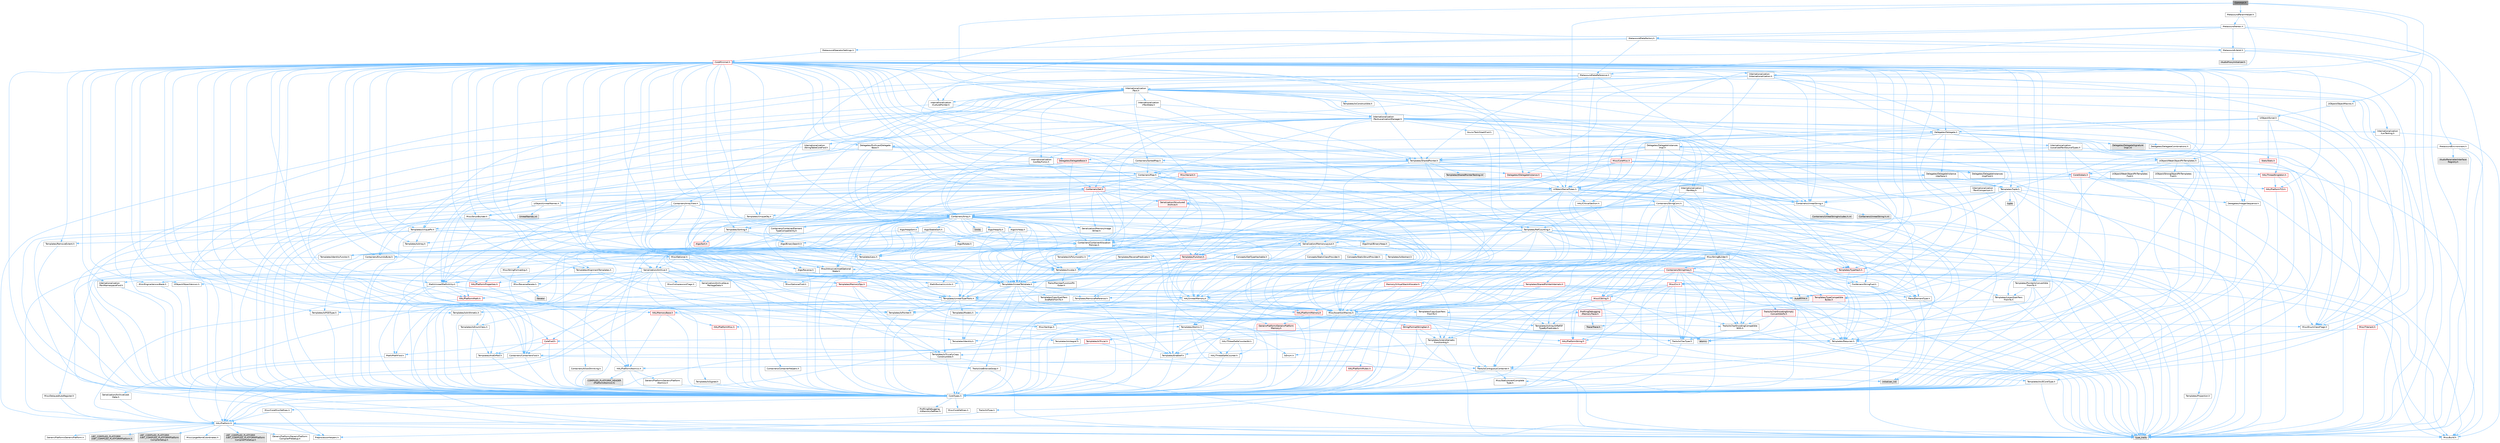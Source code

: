 digraph "Common.h"
{
 // INTERACTIVE_SVG=YES
 // LATEX_PDF_SIZE
  bgcolor="transparent";
  edge [fontname=Helvetica,fontsize=10,labelfontname=Helvetica,labelfontsize=10];
  node [fontname=Helvetica,fontsize=10,shape=box,height=0.2,width=0.4];
  Node1 [id="Node000001",label="Common.h",height=0.2,width=0.4,color="gray40", fillcolor="grey60", style="filled", fontcolor="black",tooltip=" "];
  Node1 -> Node2 [id="edge1_Node000001_Node000002",color="steelblue1",style="solid",tooltip=" "];
  Node2 [id="Node000002",label="MetasoundParamHelper.h",height=0.2,width=0.4,color="grey40", fillcolor="white", style="filled",URL="$d0/df7/MetasoundParamHelper_8h.html",tooltip=" "];
  Node2 -> Node3 [id="edge2_Node000002_Node000003",color="steelblue1",style="solid",tooltip=" "];
  Node3 [id="Node000003",label="MetasoundVertex.h",height=0.2,width=0.4,color="grey40", fillcolor="white", style="filled",URL="$d5/daf/MetasoundVertex_8h.html",tooltip=" "];
  Node3 -> Node4 [id="edge3_Node000003_Node000004",color="steelblue1",style="solid",tooltip=" "];
  Node4 [id="Node000004",label="Containers/Array.h",height=0.2,width=0.4,color="grey40", fillcolor="white", style="filled",URL="$df/dd0/Array_8h.html",tooltip=" "];
  Node4 -> Node5 [id="edge4_Node000004_Node000005",color="steelblue1",style="solid",tooltip=" "];
  Node5 [id="Node000005",label="CoreTypes.h",height=0.2,width=0.4,color="grey40", fillcolor="white", style="filled",URL="$dc/dec/CoreTypes_8h.html",tooltip=" "];
  Node5 -> Node6 [id="edge5_Node000005_Node000006",color="steelblue1",style="solid",tooltip=" "];
  Node6 [id="Node000006",label="HAL/Platform.h",height=0.2,width=0.4,color="grey40", fillcolor="white", style="filled",URL="$d9/dd0/Platform_8h.html",tooltip=" "];
  Node6 -> Node7 [id="edge6_Node000006_Node000007",color="steelblue1",style="solid",tooltip=" "];
  Node7 [id="Node000007",label="Misc/Build.h",height=0.2,width=0.4,color="grey40", fillcolor="white", style="filled",URL="$d3/dbb/Build_8h.html",tooltip=" "];
  Node6 -> Node8 [id="edge7_Node000006_Node000008",color="steelblue1",style="solid",tooltip=" "];
  Node8 [id="Node000008",label="Misc/LargeWorldCoordinates.h",height=0.2,width=0.4,color="grey40", fillcolor="white", style="filled",URL="$d2/dcb/LargeWorldCoordinates_8h.html",tooltip=" "];
  Node6 -> Node9 [id="edge8_Node000006_Node000009",color="steelblue1",style="solid",tooltip=" "];
  Node9 [id="Node000009",label="type_traits",height=0.2,width=0.4,color="grey60", fillcolor="#E0E0E0", style="filled",tooltip=" "];
  Node6 -> Node10 [id="edge9_Node000006_Node000010",color="steelblue1",style="solid",tooltip=" "];
  Node10 [id="Node000010",label="PreprocessorHelpers.h",height=0.2,width=0.4,color="grey40", fillcolor="white", style="filled",URL="$db/ddb/PreprocessorHelpers_8h.html",tooltip=" "];
  Node6 -> Node11 [id="edge10_Node000006_Node000011",color="steelblue1",style="solid",tooltip=" "];
  Node11 [id="Node000011",label="UBT_COMPILED_PLATFORM\l/UBT_COMPILED_PLATFORMPlatform\lCompilerPreSetup.h",height=0.2,width=0.4,color="grey60", fillcolor="#E0E0E0", style="filled",tooltip=" "];
  Node6 -> Node12 [id="edge11_Node000006_Node000012",color="steelblue1",style="solid",tooltip=" "];
  Node12 [id="Node000012",label="GenericPlatform/GenericPlatform\lCompilerPreSetup.h",height=0.2,width=0.4,color="grey40", fillcolor="white", style="filled",URL="$d9/dc8/GenericPlatformCompilerPreSetup_8h.html",tooltip=" "];
  Node6 -> Node13 [id="edge12_Node000006_Node000013",color="steelblue1",style="solid",tooltip=" "];
  Node13 [id="Node000013",label="GenericPlatform/GenericPlatform.h",height=0.2,width=0.4,color="grey40", fillcolor="white", style="filled",URL="$d6/d84/GenericPlatform_8h.html",tooltip=" "];
  Node6 -> Node14 [id="edge13_Node000006_Node000014",color="steelblue1",style="solid",tooltip=" "];
  Node14 [id="Node000014",label="UBT_COMPILED_PLATFORM\l/UBT_COMPILED_PLATFORMPlatform.h",height=0.2,width=0.4,color="grey60", fillcolor="#E0E0E0", style="filled",tooltip=" "];
  Node6 -> Node15 [id="edge14_Node000006_Node000015",color="steelblue1",style="solid",tooltip=" "];
  Node15 [id="Node000015",label="UBT_COMPILED_PLATFORM\l/UBT_COMPILED_PLATFORMPlatform\lCompilerSetup.h",height=0.2,width=0.4,color="grey60", fillcolor="#E0E0E0", style="filled",tooltip=" "];
  Node5 -> Node16 [id="edge15_Node000005_Node000016",color="steelblue1",style="solid",tooltip=" "];
  Node16 [id="Node000016",label="ProfilingDebugging\l/UMemoryDefines.h",height=0.2,width=0.4,color="grey40", fillcolor="white", style="filled",URL="$d2/da2/UMemoryDefines_8h.html",tooltip=" "];
  Node5 -> Node17 [id="edge16_Node000005_Node000017",color="steelblue1",style="solid",tooltip=" "];
  Node17 [id="Node000017",label="Misc/CoreMiscDefines.h",height=0.2,width=0.4,color="grey40", fillcolor="white", style="filled",URL="$da/d38/CoreMiscDefines_8h.html",tooltip=" "];
  Node17 -> Node6 [id="edge17_Node000017_Node000006",color="steelblue1",style="solid",tooltip=" "];
  Node17 -> Node10 [id="edge18_Node000017_Node000010",color="steelblue1",style="solid",tooltip=" "];
  Node5 -> Node18 [id="edge19_Node000005_Node000018",color="steelblue1",style="solid",tooltip=" "];
  Node18 [id="Node000018",label="Misc/CoreDefines.h",height=0.2,width=0.4,color="grey40", fillcolor="white", style="filled",URL="$d3/dd2/CoreDefines_8h.html",tooltip=" "];
  Node4 -> Node19 [id="edge20_Node000004_Node000019",color="steelblue1",style="solid",tooltip=" "];
  Node19 [id="Node000019",label="Misc/AssertionMacros.h",height=0.2,width=0.4,color="grey40", fillcolor="white", style="filled",URL="$d0/dfa/AssertionMacros_8h.html",tooltip=" "];
  Node19 -> Node5 [id="edge21_Node000019_Node000005",color="steelblue1",style="solid",tooltip=" "];
  Node19 -> Node6 [id="edge22_Node000019_Node000006",color="steelblue1",style="solid",tooltip=" "];
  Node19 -> Node20 [id="edge23_Node000019_Node000020",color="steelblue1",style="solid",tooltip=" "];
  Node20 [id="Node000020",label="HAL/PlatformMisc.h",height=0.2,width=0.4,color="red", fillcolor="#FFF0F0", style="filled",URL="$d0/df5/PlatformMisc_8h.html",tooltip=" "];
  Node20 -> Node5 [id="edge24_Node000020_Node000005",color="steelblue1",style="solid",tooltip=" "];
  Node19 -> Node10 [id="edge25_Node000019_Node000010",color="steelblue1",style="solid",tooltip=" "];
  Node19 -> Node56 [id="edge26_Node000019_Node000056",color="steelblue1",style="solid",tooltip=" "];
  Node56 [id="Node000056",label="Templates/EnableIf.h",height=0.2,width=0.4,color="grey40", fillcolor="white", style="filled",URL="$d7/d60/EnableIf_8h.html",tooltip=" "];
  Node56 -> Node5 [id="edge27_Node000056_Node000005",color="steelblue1",style="solid",tooltip=" "];
  Node19 -> Node57 [id="edge28_Node000019_Node000057",color="steelblue1",style="solid",tooltip=" "];
  Node57 [id="Node000057",label="Templates/IsArrayOrRefOf\lTypeByPredicate.h",height=0.2,width=0.4,color="grey40", fillcolor="white", style="filled",URL="$d6/da1/IsArrayOrRefOfTypeByPredicate_8h.html",tooltip=" "];
  Node57 -> Node5 [id="edge29_Node000057_Node000005",color="steelblue1",style="solid",tooltip=" "];
  Node19 -> Node58 [id="edge30_Node000019_Node000058",color="steelblue1",style="solid",tooltip=" "];
  Node58 [id="Node000058",label="Templates/IsValidVariadic\lFunctionArg.h",height=0.2,width=0.4,color="grey40", fillcolor="white", style="filled",URL="$d0/dc8/IsValidVariadicFunctionArg_8h.html",tooltip=" "];
  Node58 -> Node5 [id="edge31_Node000058_Node000005",color="steelblue1",style="solid",tooltip=" "];
  Node58 -> Node59 [id="edge32_Node000058_Node000059",color="steelblue1",style="solid",tooltip=" "];
  Node59 [id="Node000059",label="IsEnum.h",height=0.2,width=0.4,color="grey40", fillcolor="white", style="filled",URL="$d4/de5/IsEnum_8h.html",tooltip=" "];
  Node58 -> Node9 [id="edge33_Node000058_Node000009",color="steelblue1",style="solid",tooltip=" "];
  Node19 -> Node60 [id="edge34_Node000019_Node000060",color="steelblue1",style="solid",tooltip=" "];
  Node60 [id="Node000060",label="Traits/IsCharEncodingCompatible\lWith.h",height=0.2,width=0.4,color="grey40", fillcolor="white", style="filled",URL="$df/dd1/IsCharEncodingCompatibleWith_8h.html",tooltip=" "];
  Node60 -> Node9 [id="edge35_Node000060_Node000009",color="steelblue1",style="solid",tooltip=" "];
  Node60 -> Node61 [id="edge36_Node000060_Node000061",color="steelblue1",style="solid",tooltip=" "];
  Node61 [id="Node000061",label="Traits/IsCharType.h",height=0.2,width=0.4,color="grey40", fillcolor="white", style="filled",URL="$db/d51/IsCharType_8h.html",tooltip=" "];
  Node61 -> Node5 [id="edge37_Node000061_Node000005",color="steelblue1",style="solid",tooltip=" "];
  Node19 -> Node62 [id="edge38_Node000019_Node000062",color="steelblue1",style="solid",tooltip=" "];
  Node62 [id="Node000062",label="Misc/VarArgs.h",height=0.2,width=0.4,color="grey40", fillcolor="white", style="filled",URL="$d5/d6f/VarArgs_8h.html",tooltip=" "];
  Node62 -> Node5 [id="edge39_Node000062_Node000005",color="steelblue1",style="solid",tooltip=" "];
  Node19 -> Node63 [id="edge40_Node000019_Node000063",color="steelblue1",style="solid",tooltip=" "];
  Node63 [id="Node000063",label="String/FormatStringSan.h",height=0.2,width=0.4,color="red", fillcolor="#FFF0F0", style="filled",URL="$d3/d8b/FormatStringSan_8h.html",tooltip=" "];
  Node63 -> Node9 [id="edge41_Node000063_Node000009",color="steelblue1",style="solid",tooltip=" "];
  Node63 -> Node5 [id="edge42_Node000063_Node000005",color="steelblue1",style="solid",tooltip=" "];
  Node63 -> Node64 [id="edge43_Node000063_Node000064",color="steelblue1",style="solid",tooltip=" "];
  Node64 [id="Node000064",label="Templates/Requires.h",height=0.2,width=0.4,color="grey40", fillcolor="white", style="filled",URL="$dc/d96/Requires_8h.html",tooltip=" "];
  Node64 -> Node56 [id="edge44_Node000064_Node000056",color="steelblue1",style="solid",tooltip=" "];
  Node64 -> Node9 [id="edge45_Node000064_Node000009",color="steelblue1",style="solid",tooltip=" "];
  Node63 -> Node65 [id="edge46_Node000063_Node000065",color="steelblue1",style="solid",tooltip=" "];
  Node65 [id="Node000065",label="Templates/Identity.h",height=0.2,width=0.4,color="grey40", fillcolor="white", style="filled",URL="$d0/dd5/Identity_8h.html",tooltip=" "];
  Node63 -> Node58 [id="edge47_Node000063_Node000058",color="steelblue1",style="solid",tooltip=" "];
  Node63 -> Node61 [id="edge48_Node000063_Node000061",color="steelblue1",style="solid",tooltip=" "];
  Node63 -> Node28 [id="edge49_Node000063_Node000028",color="steelblue1",style="solid",tooltip=" "];
  Node28 [id="Node000028",label="Containers/ContainersFwd.h",height=0.2,width=0.4,color="grey40", fillcolor="white", style="filled",URL="$d4/d0a/ContainersFwd_8h.html",tooltip=" "];
  Node28 -> Node6 [id="edge50_Node000028_Node000006",color="steelblue1",style="solid",tooltip=" "];
  Node28 -> Node5 [id="edge51_Node000028_Node000005",color="steelblue1",style="solid",tooltip=" "];
  Node28 -> Node25 [id="edge52_Node000028_Node000025",color="steelblue1",style="solid",tooltip=" "];
  Node25 [id="Node000025",label="Traits/IsContiguousContainer.h",height=0.2,width=0.4,color="grey40", fillcolor="white", style="filled",URL="$d5/d3c/IsContiguousContainer_8h.html",tooltip=" "];
  Node25 -> Node5 [id="edge53_Node000025_Node000005",color="steelblue1",style="solid",tooltip=" "];
  Node25 -> Node26 [id="edge54_Node000025_Node000026",color="steelblue1",style="solid",tooltip=" "];
  Node26 [id="Node000026",label="Misc/StaticAssertComplete\lType.h",height=0.2,width=0.4,color="grey40", fillcolor="white", style="filled",URL="$d5/d4e/StaticAssertCompleteType_8h.html",tooltip=" "];
  Node25 -> Node24 [id="edge55_Node000025_Node000024",color="steelblue1",style="solid",tooltip=" "];
  Node24 [id="Node000024",label="initializer_list",height=0.2,width=0.4,color="grey60", fillcolor="#E0E0E0", style="filled",tooltip=" "];
  Node19 -> Node69 [id="edge56_Node000019_Node000069",color="steelblue1",style="solid",tooltip=" "];
  Node69 [id="Node000069",label="atomic",height=0.2,width=0.4,color="grey60", fillcolor="#E0E0E0", style="filled",tooltip=" "];
  Node4 -> Node70 [id="edge57_Node000004_Node000070",color="steelblue1",style="solid",tooltip=" "];
  Node70 [id="Node000070",label="Misc/IntrusiveUnsetOptional\lState.h",height=0.2,width=0.4,color="grey40", fillcolor="white", style="filled",URL="$d2/d0a/IntrusiveUnsetOptionalState_8h.html",tooltip=" "];
  Node70 -> Node71 [id="edge58_Node000070_Node000071",color="steelblue1",style="solid",tooltip=" "];
  Node71 [id="Node000071",label="Misc/OptionalFwd.h",height=0.2,width=0.4,color="grey40", fillcolor="white", style="filled",URL="$dc/d50/OptionalFwd_8h.html",tooltip=" "];
  Node4 -> Node72 [id="edge59_Node000004_Node000072",color="steelblue1",style="solid",tooltip=" "];
  Node72 [id="Node000072",label="Misc/ReverseIterate.h",height=0.2,width=0.4,color="grey40", fillcolor="white", style="filled",URL="$db/de3/ReverseIterate_8h.html",tooltip=" "];
  Node72 -> Node6 [id="edge60_Node000072_Node000006",color="steelblue1",style="solid",tooltip=" "];
  Node72 -> Node73 [id="edge61_Node000072_Node000073",color="steelblue1",style="solid",tooltip=" "];
  Node73 [id="Node000073",label="iterator",height=0.2,width=0.4,color="grey60", fillcolor="#E0E0E0", style="filled",tooltip=" "];
  Node4 -> Node74 [id="edge62_Node000004_Node000074",color="steelblue1",style="solid",tooltip=" "];
  Node74 [id="Node000074",label="HAL/UnrealMemory.h",height=0.2,width=0.4,color="grey40", fillcolor="white", style="filled",URL="$d9/d96/UnrealMemory_8h.html",tooltip=" "];
  Node74 -> Node5 [id="edge63_Node000074_Node000005",color="steelblue1",style="solid",tooltip=" "];
  Node74 -> Node75 [id="edge64_Node000074_Node000075",color="steelblue1",style="solid",tooltip=" "];
  Node75 [id="Node000075",label="GenericPlatform/GenericPlatform\lMemory.h",height=0.2,width=0.4,color="red", fillcolor="#FFF0F0", style="filled",URL="$dd/d22/GenericPlatformMemory_8h.html",tooltip=" "];
  Node75 -> Node27 [id="edge65_Node000075_Node000027",color="steelblue1",style="solid",tooltip=" "];
  Node27 [id="Node000027",label="CoreFwd.h",height=0.2,width=0.4,color="red", fillcolor="#FFF0F0", style="filled",URL="$d1/d1e/CoreFwd_8h.html",tooltip=" "];
  Node27 -> Node5 [id="edge66_Node000027_Node000005",color="steelblue1",style="solid",tooltip=" "];
  Node27 -> Node28 [id="edge67_Node000027_Node000028",color="steelblue1",style="solid",tooltip=" "];
  Node27 -> Node29 [id="edge68_Node000027_Node000029",color="steelblue1",style="solid",tooltip=" "];
  Node29 [id="Node000029",label="Math/MathFwd.h",height=0.2,width=0.4,color="grey40", fillcolor="white", style="filled",URL="$d2/d10/MathFwd_8h.html",tooltip=" "];
  Node29 -> Node6 [id="edge69_Node000029_Node000006",color="steelblue1",style="solid",tooltip=" "];
  Node75 -> Node5 [id="edge70_Node000075_Node000005",color="steelblue1",style="solid",tooltip=" "];
  Node75 -> Node76 [id="edge71_Node000075_Node000076",color="steelblue1",style="solid",tooltip=" "];
  Node76 [id="Node000076",label="HAL/PlatformString.h",height=0.2,width=0.4,color="red", fillcolor="#FFF0F0", style="filled",URL="$db/db5/PlatformString_8h.html",tooltip=" "];
  Node76 -> Node5 [id="edge72_Node000076_Node000005",color="steelblue1",style="solid",tooltip=" "];
  Node74 -> Node78 [id="edge73_Node000074_Node000078",color="steelblue1",style="solid",tooltip=" "];
  Node78 [id="Node000078",label="HAL/MemoryBase.h",height=0.2,width=0.4,color="red", fillcolor="#FFF0F0", style="filled",URL="$d6/d9f/MemoryBase_8h.html",tooltip=" "];
  Node78 -> Node5 [id="edge74_Node000078_Node000005",color="steelblue1",style="solid",tooltip=" "];
  Node78 -> Node49 [id="edge75_Node000078_Node000049",color="steelblue1",style="solid",tooltip=" "];
  Node49 [id="Node000049",label="HAL/PlatformAtomics.h",height=0.2,width=0.4,color="grey40", fillcolor="white", style="filled",URL="$d3/d36/PlatformAtomics_8h.html",tooltip=" "];
  Node49 -> Node5 [id="edge76_Node000049_Node000005",color="steelblue1",style="solid",tooltip=" "];
  Node49 -> Node50 [id="edge77_Node000049_Node000050",color="steelblue1",style="solid",tooltip=" "];
  Node50 [id="Node000050",label="GenericPlatform/GenericPlatform\lAtomics.h",height=0.2,width=0.4,color="grey40", fillcolor="white", style="filled",URL="$da/d72/GenericPlatformAtomics_8h.html",tooltip=" "];
  Node50 -> Node5 [id="edge78_Node000050_Node000005",color="steelblue1",style="solid",tooltip=" "];
  Node49 -> Node51 [id="edge79_Node000049_Node000051",color="steelblue1",style="solid",tooltip=" "];
  Node51 [id="Node000051",label="COMPILED_PLATFORM_HEADER\l(PlatformAtomics.h)",height=0.2,width=0.4,color="grey60", fillcolor="#E0E0E0", style="filled",tooltip=" "];
  Node78 -> Node82 [id="edge80_Node000078_Node000082",color="steelblue1",style="solid",tooltip=" "];
  Node82 [id="Node000082",label="Templates/Atomic.h",height=0.2,width=0.4,color="grey40", fillcolor="white", style="filled",URL="$d3/d91/Atomic_8h.html",tooltip=" "];
  Node82 -> Node83 [id="edge81_Node000082_Node000083",color="steelblue1",style="solid",tooltip=" "];
  Node83 [id="Node000083",label="HAL/ThreadSafeCounter.h",height=0.2,width=0.4,color="grey40", fillcolor="white", style="filled",URL="$dc/dc9/ThreadSafeCounter_8h.html",tooltip=" "];
  Node83 -> Node5 [id="edge82_Node000083_Node000005",color="steelblue1",style="solid",tooltip=" "];
  Node83 -> Node49 [id="edge83_Node000083_Node000049",color="steelblue1",style="solid",tooltip=" "];
  Node82 -> Node84 [id="edge84_Node000082_Node000084",color="steelblue1",style="solid",tooltip=" "];
  Node84 [id="Node000084",label="HAL/ThreadSafeCounter64.h",height=0.2,width=0.4,color="grey40", fillcolor="white", style="filled",URL="$d0/d12/ThreadSafeCounter64_8h.html",tooltip=" "];
  Node84 -> Node5 [id="edge85_Node000084_Node000005",color="steelblue1",style="solid",tooltip=" "];
  Node84 -> Node83 [id="edge86_Node000084_Node000083",color="steelblue1",style="solid",tooltip=" "];
  Node82 -> Node85 [id="edge87_Node000082_Node000085",color="steelblue1",style="solid",tooltip=" "];
  Node85 [id="Node000085",label="Templates/IsIntegral.h",height=0.2,width=0.4,color="grey40", fillcolor="white", style="filled",URL="$da/d64/IsIntegral_8h.html",tooltip=" "];
  Node85 -> Node5 [id="edge88_Node000085_Node000005",color="steelblue1",style="solid",tooltip=" "];
  Node82 -> Node86 [id="edge89_Node000082_Node000086",color="steelblue1",style="solid",tooltip=" "];
  Node86 [id="Node000086",label="Templates/IsTrivial.h",height=0.2,width=0.4,color="red", fillcolor="#FFF0F0", style="filled",URL="$da/d4c/IsTrivial_8h.html",tooltip=" "];
  Node86 -> Node87 [id="edge90_Node000086_Node000087",color="steelblue1",style="solid",tooltip=" "];
  Node87 [id="Node000087",label="Templates/AndOrNot.h",height=0.2,width=0.4,color="grey40", fillcolor="white", style="filled",URL="$db/d0a/AndOrNot_8h.html",tooltip=" "];
  Node87 -> Node5 [id="edge91_Node000087_Node000005",color="steelblue1",style="solid",tooltip=" "];
  Node86 -> Node88 [id="edge92_Node000086_Node000088",color="steelblue1",style="solid",tooltip=" "];
  Node88 [id="Node000088",label="Templates/IsTriviallyCopy\lConstructible.h",height=0.2,width=0.4,color="grey40", fillcolor="white", style="filled",URL="$d3/d78/IsTriviallyCopyConstructible_8h.html",tooltip=" "];
  Node88 -> Node5 [id="edge93_Node000088_Node000005",color="steelblue1",style="solid",tooltip=" "];
  Node88 -> Node9 [id="edge94_Node000088_Node000009",color="steelblue1",style="solid",tooltip=" "];
  Node86 -> Node9 [id="edge95_Node000086_Node000009",color="steelblue1",style="solid",tooltip=" "];
  Node82 -> Node90 [id="edge96_Node000082_Node000090",color="steelblue1",style="solid",tooltip=" "];
  Node90 [id="Node000090",label="Traits/IntType.h",height=0.2,width=0.4,color="grey40", fillcolor="white", style="filled",URL="$d7/deb/IntType_8h.html",tooltip=" "];
  Node90 -> Node6 [id="edge97_Node000090_Node000006",color="steelblue1",style="solid",tooltip=" "];
  Node82 -> Node69 [id="edge98_Node000082_Node000069",color="steelblue1",style="solid",tooltip=" "];
  Node74 -> Node91 [id="edge99_Node000074_Node000091",color="steelblue1",style="solid",tooltip=" "];
  Node91 [id="Node000091",label="HAL/PlatformMemory.h",height=0.2,width=0.4,color="red", fillcolor="#FFF0F0", style="filled",URL="$de/d68/PlatformMemory_8h.html",tooltip=" "];
  Node91 -> Node5 [id="edge100_Node000091_Node000005",color="steelblue1",style="solid",tooltip=" "];
  Node91 -> Node75 [id="edge101_Node000091_Node000075",color="steelblue1",style="solid",tooltip=" "];
  Node74 -> Node93 [id="edge102_Node000074_Node000093",color="steelblue1",style="solid",tooltip=" "];
  Node93 [id="Node000093",label="ProfilingDebugging\l/MemoryTrace.h",height=0.2,width=0.4,color="red", fillcolor="#FFF0F0", style="filled",URL="$da/dd7/MemoryTrace_8h.html",tooltip=" "];
  Node93 -> Node6 [id="edge103_Node000093_Node000006",color="steelblue1",style="solid",tooltip=" "];
  Node93 -> Node44 [id="edge104_Node000093_Node000044",color="steelblue1",style="solid",tooltip=" "];
  Node44 [id="Node000044",label="Misc/EnumClassFlags.h",height=0.2,width=0.4,color="grey40", fillcolor="white", style="filled",URL="$d8/de7/EnumClassFlags_8h.html",tooltip=" "];
  Node93 -> Node55 [id="edge105_Node000093_Node000055",color="steelblue1",style="solid",tooltip=" "];
  Node55 [id="Node000055",label="Trace/Trace.h",height=0.2,width=0.4,color="grey60", fillcolor="#E0E0E0", style="filled",tooltip=" "];
  Node74 -> Node94 [id="edge106_Node000074_Node000094",color="steelblue1",style="solid",tooltip=" "];
  Node94 [id="Node000094",label="Templates/IsPointer.h",height=0.2,width=0.4,color="grey40", fillcolor="white", style="filled",URL="$d7/d05/IsPointer_8h.html",tooltip=" "];
  Node94 -> Node5 [id="edge107_Node000094_Node000005",color="steelblue1",style="solid",tooltip=" "];
  Node4 -> Node95 [id="edge108_Node000004_Node000095",color="steelblue1",style="solid",tooltip=" "];
  Node95 [id="Node000095",label="Templates/UnrealTypeTraits.h",height=0.2,width=0.4,color="grey40", fillcolor="white", style="filled",URL="$d2/d2d/UnrealTypeTraits_8h.html",tooltip=" "];
  Node95 -> Node5 [id="edge109_Node000095_Node000005",color="steelblue1",style="solid",tooltip=" "];
  Node95 -> Node94 [id="edge110_Node000095_Node000094",color="steelblue1",style="solid",tooltip=" "];
  Node95 -> Node19 [id="edge111_Node000095_Node000019",color="steelblue1",style="solid",tooltip=" "];
  Node95 -> Node87 [id="edge112_Node000095_Node000087",color="steelblue1",style="solid",tooltip=" "];
  Node95 -> Node56 [id="edge113_Node000095_Node000056",color="steelblue1",style="solid",tooltip=" "];
  Node95 -> Node96 [id="edge114_Node000095_Node000096",color="steelblue1",style="solid",tooltip=" "];
  Node96 [id="Node000096",label="Templates/IsArithmetic.h",height=0.2,width=0.4,color="grey40", fillcolor="white", style="filled",URL="$d2/d5d/IsArithmetic_8h.html",tooltip=" "];
  Node96 -> Node5 [id="edge115_Node000096_Node000005",color="steelblue1",style="solid",tooltip=" "];
  Node95 -> Node59 [id="edge116_Node000095_Node000059",color="steelblue1",style="solid",tooltip=" "];
  Node95 -> Node97 [id="edge117_Node000095_Node000097",color="steelblue1",style="solid",tooltip=" "];
  Node97 [id="Node000097",label="Templates/Models.h",height=0.2,width=0.4,color="grey40", fillcolor="white", style="filled",URL="$d3/d0c/Models_8h.html",tooltip=" "];
  Node97 -> Node65 [id="edge118_Node000097_Node000065",color="steelblue1",style="solid",tooltip=" "];
  Node95 -> Node98 [id="edge119_Node000095_Node000098",color="steelblue1",style="solid",tooltip=" "];
  Node98 [id="Node000098",label="Templates/IsPODType.h",height=0.2,width=0.4,color="grey40", fillcolor="white", style="filled",URL="$d7/db1/IsPODType_8h.html",tooltip=" "];
  Node98 -> Node5 [id="edge120_Node000098_Node000005",color="steelblue1",style="solid",tooltip=" "];
  Node95 -> Node99 [id="edge121_Node000095_Node000099",color="steelblue1",style="solid",tooltip=" "];
  Node99 [id="Node000099",label="Templates/IsUECoreType.h",height=0.2,width=0.4,color="grey40", fillcolor="white", style="filled",URL="$d1/db8/IsUECoreType_8h.html",tooltip=" "];
  Node99 -> Node5 [id="edge122_Node000099_Node000005",color="steelblue1",style="solid",tooltip=" "];
  Node99 -> Node9 [id="edge123_Node000099_Node000009",color="steelblue1",style="solid",tooltip=" "];
  Node95 -> Node88 [id="edge124_Node000095_Node000088",color="steelblue1",style="solid",tooltip=" "];
  Node4 -> Node100 [id="edge125_Node000004_Node000100",color="steelblue1",style="solid",tooltip=" "];
  Node100 [id="Node000100",label="Templates/UnrealTemplate.h",height=0.2,width=0.4,color="grey40", fillcolor="white", style="filled",URL="$d4/d24/UnrealTemplate_8h.html",tooltip=" "];
  Node100 -> Node5 [id="edge126_Node000100_Node000005",color="steelblue1",style="solid",tooltip=" "];
  Node100 -> Node94 [id="edge127_Node000100_Node000094",color="steelblue1",style="solid",tooltip=" "];
  Node100 -> Node74 [id="edge128_Node000100_Node000074",color="steelblue1",style="solid",tooltip=" "];
  Node100 -> Node101 [id="edge129_Node000100_Node000101",color="steelblue1",style="solid",tooltip=" "];
  Node101 [id="Node000101",label="Templates/CopyQualifiers\lAndRefsFromTo.h",height=0.2,width=0.4,color="grey40", fillcolor="white", style="filled",URL="$d3/db3/CopyQualifiersAndRefsFromTo_8h.html",tooltip=" "];
  Node101 -> Node102 [id="edge130_Node000101_Node000102",color="steelblue1",style="solid",tooltip=" "];
  Node102 [id="Node000102",label="Templates/CopyQualifiers\lFromTo.h",height=0.2,width=0.4,color="grey40", fillcolor="white", style="filled",URL="$d5/db4/CopyQualifiersFromTo_8h.html",tooltip=" "];
  Node100 -> Node95 [id="edge131_Node000100_Node000095",color="steelblue1",style="solid",tooltip=" "];
  Node100 -> Node103 [id="edge132_Node000100_Node000103",color="steelblue1",style="solid",tooltip=" "];
  Node103 [id="Node000103",label="Templates/RemoveReference.h",height=0.2,width=0.4,color="grey40", fillcolor="white", style="filled",URL="$da/dbe/RemoveReference_8h.html",tooltip=" "];
  Node103 -> Node5 [id="edge133_Node000103_Node000005",color="steelblue1",style="solid",tooltip=" "];
  Node100 -> Node64 [id="edge134_Node000100_Node000064",color="steelblue1",style="solid",tooltip=" "];
  Node100 -> Node104 [id="edge135_Node000100_Node000104",color="steelblue1",style="solid",tooltip=" "];
  Node104 [id="Node000104",label="Templates/TypeCompatible\lBytes.h",height=0.2,width=0.4,color="red", fillcolor="#FFF0F0", style="filled",URL="$df/d0a/TypeCompatibleBytes_8h.html",tooltip=" "];
  Node104 -> Node5 [id="edge136_Node000104_Node000005",color="steelblue1",style="solid",tooltip=" "];
  Node104 -> Node9 [id="edge137_Node000104_Node000009",color="steelblue1",style="solid",tooltip=" "];
  Node100 -> Node65 [id="edge138_Node000100_Node000065",color="steelblue1",style="solid",tooltip=" "];
  Node100 -> Node25 [id="edge139_Node000100_Node000025",color="steelblue1",style="solid",tooltip=" "];
  Node100 -> Node105 [id="edge140_Node000100_Node000105",color="steelblue1",style="solid",tooltip=" "];
  Node105 [id="Node000105",label="Traits/UseBitwiseSwap.h",height=0.2,width=0.4,color="grey40", fillcolor="white", style="filled",URL="$db/df3/UseBitwiseSwap_8h.html",tooltip=" "];
  Node105 -> Node5 [id="edge141_Node000105_Node000005",color="steelblue1",style="solid",tooltip=" "];
  Node105 -> Node9 [id="edge142_Node000105_Node000009",color="steelblue1",style="solid",tooltip=" "];
  Node100 -> Node9 [id="edge143_Node000100_Node000009",color="steelblue1",style="solid",tooltip=" "];
  Node4 -> Node106 [id="edge144_Node000004_Node000106",color="steelblue1",style="solid",tooltip=" "];
  Node106 [id="Node000106",label="Containers/AllowShrinking.h",height=0.2,width=0.4,color="grey40", fillcolor="white", style="filled",URL="$d7/d1a/AllowShrinking_8h.html",tooltip=" "];
  Node106 -> Node5 [id="edge145_Node000106_Node000005",color="steelblue1",style="solid",tooltip=" "];
  Node4 -> Node107 [id="edge146_Node000004_Node000107",color="steelblue1",style="solid",tooltip=" "];
  Node107 [id="Node000107",label="Containers/ContainerAllocation\lPolicies.h",height=0.2,width=0.4,color="grey40", fillcolor="white", style="filled",URL="$d7/dff/ContainerAllocationPolicies_8h.html",tooltip=" "];
  Node107 -> Node5 [id="edge147_Node000107_Node000005",color="steelblue1",style="solid",tooltip=" "];
  Node107 -> Node108 [id="edge148_Node000107_Node000108",color="steelblue1",style="solid",tooltip=" "];
  Node108 [id="Node000108",label="Containers/ContainerHelpers.h",height=0.2,width=0.4,color="grey40", fillcolor="white", style="filled",URL="$d7/d33/ContainerHelpers_8h.html",tooltip=" "];
  Node108 -> Node5 [id="edge149_Node000108_Node000005",color="steelblue1",style="solid",tooltip=" "];
  Node107 -> Node107 [id="edge150_Node000107_Node000107",color="steelblue1",style="solid",tooltip=" "];
  Node107 -> Node109 [id="edge151_Node000107_Node000109",color="steelblue1",style="solid",tooltip=" "];
  Node109 [id="Node000109",label="HAL/PlatformMath.h",height=0.2,width=0.4,color="red", fillcolor="#FFF0F0", style="filled",URL="$dc/d53/PlatformMath_8h.html",tooltip=" "];
  Node109 -> Node5 [id="edge152_Node000109_Node000005",color="steelblue1",style="solid",tooltip=" "];
  Node107 -> Node74 [id="edge153_Node000107_Node000074",color="steelblue1",style="solid",tooltip=" "];
  Node107 -> Node42 [id="edge154_Node000107_Node000042",color="steelblue1",style="solid",tooltip=" "];
  Node42 [id="Node000042",label="Math/NumericLimits.h",height=0.2,width=0.4,color="grey40", fillcolor="white", style="filled",URL="$df/d1b/NumericLimits_8h.html",tooltip=" "];
  Node42 -> Node5 [id="edge155_Node000042_Node000005",color="steelblue1",style="solid",tooltip=" "];
  Node107 -> Node19 [id="edge156_Node000107_Node000019",color="steelblue1",style="solid",tooltip=" "];
  Node107 -> Node117 [id="edge157_Node000107_Node000117",color="steelblue1",style="solid",tooltip=" "];
  Node117 [id="Node000117",label="Templates/IsPolymorphic.h",height=0.2,width=0.4,color="grey40", fillcolor="white", style="filled",URL="$dc/d20/IsPolymorphic_8h.html",tooltip=" "];
  Node107 -> Node118 [id="edge158_Node000107_Node000118",color="steelblue1",style="solid",tooltip=" "];
  Node118 [id="Node000118",label="Templates/MemoryOps.h",height=0.2,width=0.4,color="red", fillcolor="#FFF0F0", style="filled",URL="$db/dea/MemoryOps_8h.html",tooltip=" "];
  Node118 -> Node5 [id="edge159_Node000118_Node000005",color="steelblue1",style="solid",tooltip=" "];
  Node118 -> Node74 [id="edge160_Node000118_Node000074",color="steelblue1",style="solid",tooltip=" "];
  Node118 -> Node88 [id="edge161_Node000118_Node000088",color="steelblue1",style="solid",tooltip=" "];
  Node118 -> Node64 [id="edge162_Node000118_Node000064",color="steelblue1",style="solid",tooltip=" "];
  Node118 -> Node95 [id="edge163_Node000118_Node000095",color="steelblue1",style="solid",tooltip=" "];
  Node118 -> Node105 [id="edge164_Node000118_Node000105",color="steelblue1",style="solid",tooltip=" "];
  Node118 -> Node9 [id="edge165_Node000118_Node000009",color="steelblue1",style="solid",tooltip=" "];
  Node107 -> Node104 [id="edge166_Node000107_Node000104",color="steelblue1",style="solid",tooltip=" "];
  Node107 -> Node9 [id="edge167_Node000107_Node000009",color="steelblue1",style="solid",tooltip=" "];
  Node4 -> Node119 [id="edge168_Node000004_Node000119",color="steelblue1",style="solid",tooltip=" "];
  Node119 [id="Node000119",label="Containers/ContainerElement\lTypeCompatibility.h",height=0.2,width=0.4,color="grey40", fillcolor="white", style="filled",URL="$df/ddf/ContainerElementTypeCompatibility_8h.html",tooltip=" "];
  Node119 -> Node5 [id="edge169_Node000119_Node000005",color="steelblue1",style="solid",tooltip=" "];
  Node119 -> Node95 [id="edge170_Node000119_Node000095",color="steelblue1",style="solid",tooltip=" "];
  Node4 -> Node120 [id="edge171_Node000004_Node000120",color="steelblue1",style="solid",tooltip=" "];
  Node120 [id="Node000120",label="Serialization/Archive.h",height=0.2,width=0.4,color="grey40", fillcolor="white", style="filled",URL="$d7/d3b/Archive_8h.html",tooltip=" "];
  Node120 -> Node27 [id="edge172_Node000120_Node000027",color="steelblue1",style="solid",tooltip=" "];
  Node120 -> Node5 [id="edge173_Node000120_Node000005",color="steelblue1",style="solid",tooltip=" "];
  Node120 -> Node121 [id="edge174_Node000120_Node000121",color="steelblue1",style="solid",tooltip=" "];
  Node121 [id="Node000121",label="HAL/PlatformProperties.h",height=0.2,width=0.4,color="red", fillcolor="#FFF0F0", style="filled",URL="$d9/db0/PlatformProperties_8h.html",tooltip=" "];
  Node121 -> Node5 [id="edge175_Node000121_Node000005",color="steelblue1",style="solid",tooltip=" "];
  Node120 -> Node124 [id="edge176_Node000120_Node000124",color="steelblue1",style="solid",tooltip=" "];
  Node124 [id="Node000124",label="Internationalization\l/TextNamespaceFwd.h",height=0.2,width=0.4,color="grey40", fillcolor="white", style="filled",URL="$d8/d97/TextNamespaceFwd_8h.html",tooltip=" "];
  Node124 -> Node5 [id="edge177_Node000124_Node000005",color="steelblue1",style="solid",tooltip=" "];
  Node120 -> Node29 [id="edge178_Node000120_Node000029",color="steelblue1",style="solid",tooltip=" "];
  Node120 -> Node19 [id="edge179_Node000120_Node000019",color="steelblue1",style="solid",tooltip=" "];
  Node120 -> Node7 [id="edge180_Node000120_Node000007",color="steelblue1",style="solid",tooltip=" "];
  Node120 -> Node43 [id="edge181_Node000120_Node000043",color="steelblue1",style="solid",tooltip=" "];
  Node43 [id="Node000043",label="Misc/CompressionFlags.h",height=0.2,width=0.4,color="grey40", fillcolor="white", style="filled",URL="$d9/d76/CompressionFlags_8h.html",tooltip=" "];
  Node120 -> Node125 [id="edge182_Node000120_Node000125",color="steelblue1",style="solid",tooltip=" "];
  Node125 [id="Node000125",label="Misc/EngineVersionBase.h",height=0.2,width=0.4,color="grey40", fillcolor="white", style="filled",URL="$d5/d2b/EngineVersionBase_8h.html",tooltip=" "];
  Node125 -> Node5 [id="edge183_Node000125_Node000005",color="steelblue1",style="solid",tooltip=" "];
  Node120 -> Node62 [id="edge184_Node000120_Node000062",color="steelblue1",style="solid",tooltip=" "];
  Node120 -> Node126 [id="edge185_Node000120_Node000126",color="steelblue1",style="solid",tooltip=" "];
  Node126 [id="Node000126",label="Serialization/ArchiveCook\lData.h",height=0.2,width=0.4,color="grey40", fillcolor="white", style="filled",URL="$dc/db6/ArchiveCookData_8h.html",tooltip=" "];
  Node126 -> Node6 [id="edge186_Node000126_Node000006",color="steelblue1",style="solid",tooltip=" "];
  Node120 -> Node127 [id="edge187_Node000120_Node000127",color="steelblue1",style="solid",tooltip=" "];
  Node127 [id="Node000127",label="Serialization/ArchiveSave\lPackageData.h",height=0.2,width=0.4,color="grey40", fillcolor="white", style="filled",URL="$d1/d37/ArchiveSavePackageData_8h.html",tooltip=" "];
  Node120 -> Node56 [id="edge188_Node000120_Node000056",color="steelblue1",style="solid",tooltip=" "];
  Node120 -> Node57 [id="edge189_Node000120_Node000057",color="steelblue1",style="solid",tooltip=" "];
  Node120 -> Node128 [id="edge190_Node000120_Node000128",color="steelblue1",style="solid",tooltip=" "];
  Node128 [id="Node000128",label="Templates/IsEnumClass.h",height=0.2,width=0.4,color="grey40", fillcolor="white", style="filled",URL="$d7/d15/IsEnumClass_8h.html",tooltip=" "];
  Node128 -> Node5 [id="edge191_Node000128_Node000005",color="steelblue1",style="solid",tooltip=" "];
  Node128 -> Node87 [id="edge192_Node000128_Node000087",color="steelblue1",style="solid",tooltip=" "];
  Node120 -> Node114 [id="edge193_Node000120_Node000114",color="steelblue1",style="solid",tooltip=" "];
  Node114 [id="Node000114",label="Templates/IsSigned.h",height=0.2,width=0.4,color="grey40", fillcolor="white", style="filled",URL="$d8/dd8/IsSigned_8h.html",tooltip=" "];
  Node114 -> Node5 [id="edge194_Node000114_Node000005",color="steelblue1",style="solid",tooltip=" "];
  Node120 -> Node58 [id="edge195_Node000120_Node000058",color="steelblue1",style="solid",tooltip=" "];
  Node120 -> Node100 [id="edge196_Node000120_Node000100",color="steelblue1",style="solid",tooltip=" "];
  Node120 -> Node60 [id="edge197_Node000120_Node000060",color="steelblue1",style="solid",tooltip=" "];
  Node120 -> Node129 [id="edge198_Node000120_Node000129",color="steelblue1",style="solid",tooltip=" "];
  Node129 [id="Node000129",label="UObject/ObjectVersion.h",height=0.2,width=0.4,color="grey40", fillcolor="white", style="filled",URL="$da/d63/ObjectVersion_8h.html",tooltip=" "];
  Node129 -> Node5 [id="edge199_Node000129_Node000005",color="steelblue1",style="solid",tooltip=" "];
  Node4 -> Node130 [id="edge200_Node000004_Node000130",color="steelblue1",style="solid",tooltip=" "];
  Node130 [id="Node000130",label="Serialization/MemoryImage\lWriter.h",height=0.2,width=0.4,color="grey40", fillcolor="white", style="filled",URL="$d0/d08/MemoryImageWriter_8h.html",tooltip=" "];
  Node130 -> Node5 [id="edge201_Node000130_Node000005",color="steelblue1",style="solid",tooltip=" "];
  Node130 -> Node131 [id="edge202_Node000130_Node000131",color="steelblue1",style="solid",tooltip=" "];
  Node131 [id="Node000131",label="Serialization/MemoryLayout.h",height=0.2,width=0.4,color="grey40", fillcolor="white", style="filled",URL="$d7/d66/MemoryLayout_8h.html",tooltip=" "];
  Node131 -> Node132 [id="edge203_Node000131_Node000132",color="steelblue1",style="solid",tooltip=" "];
  Node132 [id="Node000132",label="Concepts/StaticClassProvider.h",height=0.2,width=0.4,color="grey40", fillcolor="white", style="filled",URL="$dd/d83/StaticClassProvider_8h.html",tooltip=" "];
  Node131 -> Node133 [id="edge204_Node000131_Node000133",color="steelblue1",style="solid",tooltip=" "];
  Node133 [id="Node000133",label="Concepts/StaticStructProvider.h",height=0.2,width=0.4,color="grey40", fillcolor="white", style="filled",URL="$d5/d77/StaticStructProvider_8h.html",tooltip=" "];
  Node131 -> Node134 [id="edge205_Node000131_Node000134",color="steelblue1",style="solid",tooltip=" "];
  Node134 [id="Node000134",label="Containers/EnumAsByte.h",height=0.2,width=0.4,color="grey40", fillcolor="white", style="filled",URL="$d6/d9a/EnumAsByte_8h.html",tooltip=" "];
  Node134 -> Node5 [id="edge206_Node000134_Node000005",color="steelblue1",style="solid",tooltip=" "];
  Node134 -> Node98 [id="edge207_Node000134_Node000098",color="steelblue1",style="solid",tooltip=" "];
  Node134 -> Node135 [id="edge208_Node000134_Node000135",color="steelblue1",style="solid",tooltip=" "];
  Node135 [id="Node000135",label="Templates/TypeHash.h",height=0.2,width=0.4,color="red", fillcolor="#FFF0F0", style="filled",URL="$d1/d62/TypeHash_8h.html",tooltip=" "];
  Node135 -> Node5 [id="edge209_Node000135_Node000005",color="steelblue1",style="solid",tooltip=" "];
  Node135 -> Node64 [id="edge210_Node000135_Node000064",color="steelblue1",style="solid",tooltip=" "];
  Node135 -> Node136 [id="edge211_Node000135_Node000136",color="steelblue1",style="solid",tooltip=" "];
  Node136 [id="Node000136",label="Misc/Crc.h",height=0.2,width=0.4,color="red", fillcolor="#FFF0F0", style="filled",URL="$d4/dd2/Crc_8h.html",tooltip=" "];
  Node136 -> Node5 [id="edge212_Node000136_Node000005",color="steelblue1",style="solid",tooltip=" "];
  Node136 -> Node76 [id="edge213_Node000136_Node000076",color="steelblue1",style="solid",tooltip=" "];
  Node136 -> Node19 [id="edge214_Node000136_Node000019",color="steelblue1",style="solid",tooltip=" "];
  Node136 -> Node137 [id="edge215_Node000136_Node000137",color="steelblue1",style="solid",tooltip=" "];
  Node137 [id="Node000137",label="Misc/CString.h",height=0.2,width=0.4,color="red", fillcolor="#FFF0F0", style="filled",URL="$d2/d49/CString_8h.html",tooltip=" "];
  Node137 -> Node5 [id="edge216_Node000137_Node000005",color="steelblue1",style="solid",tooltip=" "];
  Node137 -> Node76 [id="edge217_Node000137_Node000076",color="steelblue1",style="solid",tooltip=" "];
  Node137 -> Node19 [id="edge218_Node000137_Node000019",color="steelblue1",style="solid",tooltip=" "];
  Node137 -> Node62 [id="edge219_Node000137_Node000062",color="steelblue1",style="solid",tooltip=" "];
  Node137 -> Node57 [id="edge220_Node000137_Node000057",color="steelblue1",style="solid",tooltip=" "];
  Node137 -> Node58 [id="edge221_Node000137_Node000058",color="steelblue1",style="solid",tooltip=" "];
  Node137 -> Node60 [id="edge222_Node000137_Node000060",color="steelblue1",style="solid",tooltip=" "];
  Node136 -> Node95 [id="edge223_Node000136_Node000095",color="steelblue1",style="solid",tooltip=" "];
  Node136 -> Node61 [id="edge224_Node000136_Node000061",color="steelblue1",style="solid",tooltip=" "];
  Node135 -> Node9 [id="edge225_Node000135_Node000009",color="steelblue1",style="solid",tooltip=" "];
  Node131 -> Node22 [id="edge226_Node000131_Node000022",color="steelblue1",style="solid",tooltip=" "];
  Node22 [id="Node000022",label="Containers/StringFwd.h",height=0.2,width=0.4,color="grey40", fillcolor="white", style="filled",URL="$df/d37/StringFwd_8h.html",tooltip=" "];
  Node22 -> Node5 [id="edge227_Node000022_Node000005",color="steelblue1",style="solid",tooltip=" "];
  Node22 -> Node23 [id="edge228_Node000022_Node000023",color="steelblue1",style="solid",tooltip=" "];
  Node23 [id="Node000023",label="Traits/ElementType.h",height=0.2,width=0.4,color="grey40", fillcolor="white", style="filled",URL="$d5/d4f/ElementType_8h.html",tooltip=" "];
  Node23 -> Node6 [id="edge229_Node000023_Node000006",color="steelblue1",style="solid",tooltip=" "];
  Node23 -> Node24 [id="edge230_Node000023_Node000024",color="steelblue1",style="solid",tooltip=" "];
  Node23 -> Node9 [id="edge231_Node000023_Node000009",color="steelblue1",style="solid",tooltip=" "];
  Node22 -> Node25 [id="edge232_Node000022_Node000025",color="steelblue1",style="solid",tooltip=" "];
  Node131 -> Node74 [id="edge233_Node000131_Node000074",color="steelblue1",style="solid",tooltip=" "];
  Node131 -> Node142 [id="edge234_Node000131_Node000142",color="steelblue1",style="solid",tooltip=" "];
  Node142 [id="Node000142",label="Misc/DelayedAutoRegister.h",height=0.2,width=0.4,color="grey40", fillcolor="white", style="filled",URL="$d1/dda/DelayedAutoRegister_8h.html",tooltip=" "];
  Node142 -> Node6 [id="edge235_Node000142_Node000006",color="steelblue1",style="solid",tooltip=" "];
  Node131 -> Node56 [id="edge236_Node000131_Node000056",color="steelblue1",style="solid",tooltip=" "];
  Node131 -> Node143 [id="edge237_Node000131_Node000143",color="steelblue1",style="solid",tooltip=" "];
  Node143 [id="Node000143",label="Templates/IsAbstract.h",height=0.2,width=0.4,color="grey40", fillcolor="white", style="filled",URL="$d8/db7/IsAbstract_8h.html",tooltip=" "];
  Node131 -> Node117 [id="edge238_Node000131_Node000117",color="steelblue1",style="solid",tooltip=" "];
  Node131 -> Node97 [id="edge239_Node000131_Node000097",color="steelblue1",style="solid",tooltip=" "];
  Node131 -> Node100 [id="edge240_Node000131_Node000100",color="steelblue1",style="solid",tooltip=" "];
  Node4 -> Node144 [id="edge241_Node000004_Node000144",color="steelblue1",style="solid",tooltip=" "];
  Node144 [id="Node000144",label="Algo/Heapify.h",height=0.2,width=0.4,color="grey40", fillcolor="white", style="filled",URL="$d0/d2a/Heapify_8h.html",tooltip=" "];
  Node144 -> Node145 [id="edge242_Node000144_Node000145",color="steelblue1",style="solid",tooltip=" "];
  Node145 [id="Node000145",label="Algo/Impl/BinaryHeap.h",height=0.2,width=0.4,color="grey40", fillcolor="white", style="filled",URL="$d7/da3/Algo_2Impl_2BinaryHeap_8h.html",tooltip=" "];
  Node145 -> Node146 [id="edge243_Node000145_Node000146",color="steelblue1",style="solid",tooltip=" "];
  Node146 [id="Node000146",label="Templates/Invoke.h",height=0.2,width=0.4,color="grey40", fillcolor="white", style="filled",URL="$d7/deb/Invoke_8h.html",tooltip=" "];
  Node146 -> Node5 [id="edge244_Node000146_Node000005",color="steelblue1",style="solid",tooltip=" "];
  Node146 -> Node147 [id="edge245_Node000146_Node000147",color="steelblue1",style="solid",tooltip=" "];
  Node147 [id="Node000147",label="Traits/MemberFunctionPtr\lOuter.h",height=0.2,width=0.4,color="grey40", fillcolor="white", style="filled",URL="$db/da7/MemberFunctionPtrOuter_8h.html",tooltip=" "];
  Node146 -> Node100 [id="edge246_Node000146_Node000100",color="steelblue1",style="solid",tooltip=" "];
  Node146 -> Node9 [id="edge247_Node000146_Node000009",color="steelblue1",style="solid",tooltip=" "];
  Node145 -> Node148 [id="edge248_Node000145_Node000148",color="steelblue1",style="solid",tooltip=" "];
  Node148 [id="Node000148",label="Templates/Projection.h",height=0.2,width=0.4,color="grey40", fillcolor="white", style="filled",URL="$d7/df0/Projection_8h.html",tooltip=" "];
  Node148 -> Node9 [id="edge249_Node000148_Node000009",color="steelblue1",style="solid",tooltip=" "];
  Node145 -> Node149 [id="edge250_Node000145_Node000149",color="steelblue1",style="solid",tooltip=" "];
  Node149 [id="Node000149",label="Templates/ReversePredicate.h",height=0.2,width=0.4,color="grey40", fillcolor="white", style="filled",URL="$d8/d28/ReversePredicate_8h.html",tooltip=" "];
  Node149 -> Node146 [id="edge251_Node000149_Node000146",color="steelblue1",style="solid",tooltip=" "];
  Node149 -> Node100 [id="edge252_Node000149_Node000100",color="steelblue1",style="solid",tooltip=" "];
  Node145 -> Node9 [id="edge253_Node000145_Node000009",color="steelblue1",style="solid",tooltip=" "];
  Node144 -> Node150 [id="edge254_Node000144_Node000150",color="steelblue1",style="solid",tooltip=" "];
  Node150 [id="Node000150",label="Templates/IdentityFunctor.h",height=0.2,width=0.4,color="grey40", fillcolor="white", style="filled",URL="$d7/d2e/IdentityFunctor_8h.html",tooltip=" "];
  Node150 -> Node6 [id="edge255_Node000150_Node000006",color="steelblue1",style="solid",tooltip=" "];
  Node144 -> Node146 [id="edge256_Node000144_Node000146",color="steelblue1",style="solid",tooltip=" "];
  Node144 -> Node151 [id="edge257_Node000144_Node000151",color="steelblue1",style="solid",tooltip=" "];
  Node151 [id="Node000151",label="Templates/Less.h",height=0.2,width=0.4,color="grey40", fillcolor="white", style="filled",URL="$de/dc8/Less_8h.html",tooltip=" "];
  Node151 -> Node5 [id="edge258_Node000151_Node000005",color="steelblue1",style="solid",tooltip=" "];
  Node151 -> Node100 [id="edge259_Node000151_Node000100",color="steelblue1",style="solid",tooltip=" "];
  Node144 -> Node100 [id="edge260_Node000144_Node000100",color="steelblue1",style="solid",tooltip=" "];
  Node4 -> Node152 [id="edge261_Node000004_Node000152",color="steelblue1",style="solid",tooltip=" "];
  Node152 [id="Node000152",label="Algo/HeapSort.h",height=0.2,width=0.4,color="grey40", fillcolor="white", style="filled",URL="$d3/d92/HeapSort_8h.html",tooltip=" "];
  Node152 -> Node145 [id="edge262_Node000152_Node000145",color="steelblue1",style="solid",tooltip=" "];
  Node152 -> Node150 [id="edge263_Node000152_Node000150",color="steelblue1",style="solid",tooltip=" "];
  Node152 -> Node151 [id="edge264_Node000152_Node000151",color="steelblue1",style="solid",tooltip=" "];
  Node152 -> Node100 [id="edge265_Node000152_Node000100",color="steelblue1",style="solid",tooltip=" "];
  Node4 -> Node153 [id="edge266_Node000004_Node000153",color="steelblue1",style="solid",tooltip=" "];
  Node153 [id="Node000153",label="Algo/IsHeap.h",height=0.2,width=0.4,color="grey40", fillcolor="white", style="filled",URL="$de/d32/IsHeap_8h.html",tooltip=" "];
  Node153 -> Node145 [id="edge267_Node000153_Node000145",color="steelblue1",style="solid",tooltip=" "];
  Node153 -> Node150 [id="edge268_Node000153_Node000150",color="steelblue1",style="solid",tooltip=" "];
  Node153 -> Node146 [id="edge269_Node000153_Node000146",color="steelblue1",style="solid",tooltip=" "];
  Node153 -> Node151 [id="edge270_Node000153_Node000151",color="steelblue1",style="solid",tooltip=" "];
  Node153 -> Node100 [id="edge271_Node000153_Node000100",color="steelblue1",style="solid",tooltip=" "];
  Node4 -> Node145 [id="edge272_Node000004_Node000145",color="steelblue1",style="solid",tooltip=" "];
  Node4 -> Node154 [id="edge273_Node000004_Node000154",color="steelblue1",style="solid",tooltip=" "];
  Node154 [id="Node000154",label="Algo/StableSort.h",height=0.2,width=0.4,color="grey40", fillcolor="white", style="filled",URL="$d7/d3c/StableSort_8h.html",tooltip=" "];
  Node154 -> Node155 [id="edge274_Node000154_Node000155",color="steelblue1",style="solid",tooltip=" "];
  Node155 [id="Node000155",label="Algo/BinarySearch.h",height=0.2,width=0.4,color="grey40", fillcolor="white", style="filled",URL="$db/db4/BinarySearch_8h.html",tooltip=" "];
  Node155 -> Node150 [id="edge275_Node000155_Node000150",color="steelblue1",style="solid",tooltip=" "];
  Node155 -> Node146 [id="edge276_Node000155_Node000146",color="steelblue1",style="solid",tooltip=" "];
  Node155 -> Node151 [id="edge277_Node000155_Node000151",color="steelblue1",style="solid",tooltip=" "];
  Node154 -> Node156 [id="edge278_Node000154_Node000156",color="steelblue1",style="solid",tooltip=" "];
  Node156 [id="Node000156",label="Algo/Rotate.h",height=0.2,width=0.4,color="grey40", fillcolor="white", style="filled",URL="$dd/da7/Rotate_8h.html",tooltip=" "];
  Node156 -> Node100 [id="edge279_Node000156_Node000100",color="steelblue1",style="solid",tooltip=" "];
  Node154 -> Node150 [id="edge280_Node000154_Node000150",color="steelblue1",style="solid",tooltip=" "];
  Node154 -> Node146 [id="edge281_Node000154_Node000146",color="steelblue1",style="solid",tooltip=" "];
  Node154 -> Node151 [id="edge282_Node000154_Node000151",color="steelblue1",style="solid",tooltip=" "];
  Node154 -> Node100 [id="edge283_Node000154_Node000100",color="steelblue1",style="solid",tooltip=" "];
  Node4 -> Node157 [id="edge284_Node000004_Node000157",color="steelblue1",style="solid",tooltip=" "];
  Node157 [id="Node000157",label="Concepts/GetTypeHashable.h",height=0.2,width=0.4,color="grey40", fillcolor="white", style="filled",URL="$d3/da2/GetTypeHashable_8h.html",tooltip=" "];
  Node157 -> Node5 [id="edge285_Node000157_Node000005",color="steelblue1",style="solid",tooltip=" "];
  Node157 -> Node135 [id="edge286_Node000157_Node000135",color="steelblue1",style="solid",tooltip=" "];
  Node4 -> Node150 [id="edge287_Node000004_Node000150",color="steelblue1",style="solid",tooltip=" "];
  Node4 -> Node146 [id="edge288_Node000004_Node000146",color="steelblue1",style="solid",tooltip=" "];
  Node4 -> Node151 [id="edge289_Node000004_Node000151",color="steelblue1",style="solid",tooltip=" "];
  Node4 -> Node158 [id="edge290_Node000004_Node000158",color="steelblue1",style="solid",tooltip=" "];
  Node158 [id="Node000158",label="Templates/LosesQualifiers\lFromTo.h",height=0.2,width=0.4,color="grey40", fillcolor="white", style="filled",URL="$d2/db3/LosesQualifiersFromTo_8h.html",tooltip=" "];
  Node158 -> Node102 [id="edge291_Node000158_Node000102",color="steelblue1",style="solid",tooltip=" "];
  Node158 -> Node9 [id="edge292_Node000158_Node000009",color="steelblue1",style="solid",tooltip=" "];
  Node4 -> Node64 [id="edge293_Node000004_Node000064",color="steelblue1",style="solid",tooltip=" "];
  Node4 -> Node159 [id="edge294_Node000004_Node000159",color="steelblue1",style="solid",tooltip=" "];
  Node159 [id="Node000159",label="Templates/Sorting.h",height=0.2,width=0.4,color="grey40", fillcolor="white", style="filled",URL="$d3/d9e/Sorting_8h.html",tooltip=" "];
  Node159 -> Node5 [id="edge295_Node000159_Node000005",color="steelblue1",style="solid",tooltip=" "];
  Node159 -> Node155 [id="edge296_Node000159_Node000155",color="steelblue1",style="solid",tooltip=" "];
  Node159 -> Node160 [id="edge297_Node000159_Node000160",color="steelblue1",style="solid",tooltip=" "];
  Node160 [id="Node000160",label="Algo/Sort.h",height=0.2,width=0.4,color="red", fillcolor="#FFF0F0", style="filled",URL="$d1/d87/Sort_8h.html",tooltip=" "];
  Node159 -> Node109 [id="edge298_Node000159_Node000109",color="steelblue1",style="solid",tooltip=" "];
  Node159 -> Node151 [id="edge299_Node000159_Node000151",color="steelblue1",style="solid",tooltip=" "];
  Node4 -> Node163 [id="edge300_Node000004_Node000163",color="steelblue1",style="solid",tooltip=" "];
  Node163 [id="Node000163",label="Templates/AlignmentTemplates.h",height=0.2,width=0.4,color="grey40", fillcolor="white", style="filled",URL="$dd/d32/AlignmentTemplates_8h.html",tooltip=" "];
  Node163 -> Node5 [id="edge301_Node000163_Node000005",color="steelblue1",style="solid",tooltip=" "];
  Node163 -> Node85 [id="edge302_Node000163_Node000085",color="steelblue1",style="solid",tooltip=" "];
  Node163 -> Node94 [id="edge303_Node000163_Node000094",color="steelblue1",style="solid",tooltip=" "];
  Node4 -> Node23 [id="edge304_Node000004_Node000023",color="steelblue1",style="solid",tooltip=" "];
  Node4 -> Node115 [id="edge305_Node000004_Node000115",color="steelblue1",style="solid",tooltip=" "];
  Node115 [id="Node000115",label="limits",height=0.2,width=0.4,color="grey60", fillcolor="#E0E0E0", style="filled",tooltip=" "];
  Node4 -> Node9 [id="edge306_Node000004_Node000009",color="steelblue1",style="solid",tooltip=" "];
  Node3 -> Node164 [id="edge307_Node000003_Node000164",color="steelblue1",style="solid",tooltip=" "];
  Node164 [id="Node000164",label="MetasoundDataFactory.h",height=0.2,width=0.4,color="grey40", fillcolor="white", style="filled",URL="$d4/d50/MetasoundDataFactory_8h.html",tooltip=" "];
  Node164 -> Node165 [id="edge308_Node000164_Node000165",color="steelblue1",style="solid",tooltip=" "];
  Node165 [id="Node000165",label="MetasoundDataReference.h",height=0.2,width=0.4,color="grey40", fillcolor="white", style="filled",URL="$dc/d67/MetasoundDataReference_8h.html",tooltip=" "];
  Node165 -> Node9 [id="edge309_Node000165_Node000009",color="steelblue1",style="solid",tooltip=" "];
  Node165 -> Node166 [id="edge310_Node000165_Node000166",color="steelblue1",style="solid",tooltip=" "];
  Node166 [id="Node000166",label="Containers/UnrealString.h",height=0.2,width=0.4,color="grey40", fillcolor="white", style="filled",URL="$d5/dba/UnrealString_8h.html",tooltip=" "];
  Node166 -> Node167 [id="edge311_Node000166_Node000167",color="steelblue1",style="solid",tooltip=" "];
  Node167 [id="Node000167",label="Containers/UnrealStringIncludes.h.inl",height=0.2,width=0.4,color="grey60", fillcolor="#E0E0E0", style="filled",tooltip=" "];
  Node166 -> Node168 [id="edge312_Node000166_Node000168",color="steelblue1",style="solid",tooltip=" "];
  Node168 [id="Node000168",label="Containers/UnrealString.h.inl",height=0.2,width=0.4,color="grey60", fillcolor="#E0E0E0", style="filled",tooltip=" "];
  Node166 -> Node169 [id="edge313_Node000166_Node000169",color="steelblue1",style="solid",tooltip=" "];
  Node169 [id="Node000169",label="Misc/StringFormatArg.h",height=0.2,width=0.4,color="grey40", fillcolor="white", style="filled",URL="$d2/d16/StringFormatArg_8h.html",tooltip=" "];
  Node169 -> Node28 [id="edge314_Node000169_Node000028",color="steelblue1",style="solid",tooltip=" "];
  Node165 -> Node6 [id="edge315_Node000165_Node000006",color="steelblue1",style="solid",tooltip=" "];
  Node165 -> Node170 [id="edge316_Node000165_Node000170",color="steelblue1",style="solid",tooltip=" "];
  Node170 [id="Node000170",label="Internationalization\l/Text.h",height=0.2,width=0.4,color="grey40", fillcolor="white", style="filled",URL="$d6/d35/Text_8h.html",tooltip=" "];
  Node170 -> Node5 [id="edge317_Node000170_Node000005",color="steelblue1",style="solid",tooltip=" "];
  Node170 -> Node49 [id="edge318_Node000170_Node000049",color="steelblue1",style="solid",tooltip=" "];
  Node170 -> Node19 [id="edge319_Node000170_Node000019",color="steelblue1",style="solid",tooltip=" "];
  Node170 -> Node44 [id="edge320_Node000170_Node000044",color="steelblue1",style="solid",tooltip=" "];
  Node170 -> Node95 [id="edge321_Node000170_Node000095",color="steelblue1",style="solid",tooltip=" "];
  Node170 -> Node4 [id="edge322_Node000170_Node000004",color="steelblue1",style="solid",tooltip=" "];
  Node170 -> Node166 [id="edge323_Node000170_Node000166",color="steelblue1",style="solid",tooltip=" "];
  Node170 -> Node171 [id="edge324_Node000170_Node000171",color="steelblue1",style="solid",tooltip=" "];
  Node171 [id="Node000171",label="Containers/SortedMap.h",height=0.2,width=0.4,color="grey40", fillcolor="white", style="filled",URL="$d1/dcf/SortedMap_8h.html",tooltip=" "];
  Node171 -> Node172 [id="edge325_Node000171_Node000172",color="steelblue1",style="solid",tooltip=" "];
  Node172 [id="Node000172",label="Containers/Map.h",height=0.2,width=0.4,color="grey40", fillcolor="white", style="filled",URL="$df/d79/Map_8h.html",tooltip=" "];
  Node172 -> Node5 [id="edge326_Node000172_Node000005",color="steelblue1",style="solid",tooltip=" "];
  Node172 -> Node173 [id="edge327_Node000172_Node000173",color="steelblue1",style="solid",tooltip=" "];
  Node173 [id="Node000173",label="Algo/Reverse.h",height=0.2,width=0.4,color="grey40", fillcolor="white", style="filled",URL="$d5/d93/Reverse_8h.html",tooltip=" "];
  Node173 -> Node5 [id="edge328_Node000173_Node000005",color="steelblue1",style="solid",tooltip=" "];
  Node173 -> Node100 [id="edge329_Node000173_Node000100",color="steelblue1",style="solid",tooltip=" "];
  Node172 -> Node119 [id="edge330_Node000172_Node000119",color="steelblue1",style="solid",tooltip=" "];
  Node172 -> Node174 [id="edge331_Node000172_Node000174",color="steelblue1",style="solid",tooltip=" "];
  Node174 [id="Node000174",label="Containers/Set.h",height=0.2,width=0.4,color="red", fillcolor="#FFF0F0", style="filled",URL="$d4/d45/Set_8h.html",tooltip=" "];
  Node174 -> Node107 [id="edge332_Node000174_Node000107",color="steelblue1",style="solid",tooltip=" "];
  Node174 -> Node119 [id="edge333_Node000174_Node000119",color="steelblue1",style="solid",tooltip=" "];
  Node174 -> Node28 [id="edge334_Node000174_Node000028",color="steelblue1",style="solid",tooltip=" "];
  Node174 -> Node162 [id="edge335_Node000174_Node000162",color="steelblue1",style="solid",tooltip=" "];
  Node162 [id="Node000162",label="Math/UnrealMathUtility.h",height=0.2,width=0.4,color="grey40", fillcolor="white", style="filled",URL="$db/db8/UnrealMathUtility_8h.html",tooltip=" "];
  Node162 -> Node5 [id="edge336_Node000162_Node000005",color="steelblue1",style="solid",tooltip=" "];
  Node162 -> Node19 [id="edge337_Node000162_Node000019",color="steelblue1",style="solid",tooltip=" "];
  Node162 -> Node109 [id="edge338_Node000162_Node000109",color="steelblue1",style="solid",tooltip=" "];
  Node162 -> Node29 [id="edge339_Node000162_Node000029",color="steelblue1",style="solid",tooltip=" "];
  Node162 -> Node65 [id="edge340_Node000162_Node000065",color="steelblue1",style="solid",tooltip=" "];
  Node162 -> Node64 [id="edge341_Node000162_Node000064",color="steelblue1",style="solid",tooltip=" "];
  Node174 -> Node19 [id="edge342_Node000174_Node000019",color="steelblue1",style="solid",tooltip=" "];
  Node174 -> Node195 [id="edge343_Node000174_Node000195",color="steelblue1",style="solid",tooltip=" "];
  Node195 [id="Node000195",label="Misc/StructBuilder.h",height=0.2,width=0.4,color="grey40", fillcolor="white", style="filled",URL="$d9/db3/StructBuilder_8h.html",tooltip=" "];
  Node195 -> Node5 [id="edge344_Node000195_Node000005",color="steelblue1",style="solid",tooltip=" "];
  Node195 -> Node162 [id="edge345_Node000195_Node000162",color="steelblue1",style="solid",tooltip=" "];
  Node195 -> Node163 [id="edge346_Node000195_Node000163",color="steelblue1",style="solid",tooltip=" "];
  Node174 -> Node130 [id="edge347_Node000174_Node000130",color="steelblue1",style="solid",tooltip=" "];
  Node174 -> Node179 [id="edge348_Node000174_Node000179",color="steelblue1",style="solid",tooltip=" "];
  Node179 [id="Node000179",label="Serialization/Structured\lArchive.h",height=0.2,width=0.4,color="red", fillcolor="#FFF0F0", style="filled",URL="$d9/d1e/StructuredArchive_8h.html",tooltip=" "];
  Node179 -> Node4 [id="edge349_Node000179_Node000004",color="steelblue1",style="solid",tooltip=" "];
  Node179 -> Node107 [id="edge350_Node000179_Node000107",color="steelblue1",style="solid",tooltip=" "];
  Node179 -> Node5 [id="edge351_Node000179_Node000005",color="steelblue1",style="solid",tooltip=" "];
  Node179 -> Node7 [id="edge352_Node000179_Node000007",color="steelblue1",style="solid",tooltip=" "];
  Node179 -> Node120 [id="edge353_Node000179_Node000120",color="steelblue1",style="solid",tooltip=" "];
  Node179 -> Node190 [id="edge354_Node000179_Node000190",color="steelblue1",style="solid",tooltip=" "];
  Node190 [id="Node000190",label="Templates/UniqueObj.h",height=0.2,width=0.4,color="grey40", fillcolor="white", style="filled",URL="$da/d95/UniqueObj_8h.html",tooltip=" "];
  Node190 -> Node5 [id="edge355_Node000190_Node000005",color="steelblue1",style="solid",tooltip=" "];
  Node190 -> Node191 [id="edge356_Node000190_Node000191",color="steelblue1",style="solid",tooltip=" "];
  Node191 [id="Node000191",label="Templates/UniquePtr.h",height=0.2,width=0.4,color="grey40", fillcolor="white", style="filled",URL="$de/d1a/UniquePtr_8h.html",tooltip=" "];
  Node191 -> Node5 [id="edge357_Node000191_Node000005",color="steelblue1",style="solid",tooltip=" "];
  Node191 -> Node100 [id="edge358_Node000191_Node000100",color="steelblue1",style="solid",tooltip=" "];
  Node191 -> Node192 [id="edge359_Node000191_Node000192",color="steelblue1",style="solid",tooltip=" "];
  Node192 [id="Node000192",label="Templates/IsArray.h",height=0.2,width=0.4,color="grey40", fillcolor="white", style="filled",URL="$d8/d8d/IsArray_8h.html",tooltip=" "];
  Node192 -> Node5 [id="edge360_Node000192_Node000005",color="steelblue1",style="solid",tooltip=" "];
  Node191 -> Node193 [id="edge361_Node000191_Node000193",color="steelblue1",style="solid",tooltip=" "];
  Node193 [id="Node000193",label="Templates/RemoveExtent.h",height=0.2,width=0.4,color="grey40", fillcolor="white", style="filled",URL="$dc/de9/RemoveExtent_8h.html",tooltip=" "];
  Node193 -> Node5 [id="edge362_Node000193_Node000005",color="steelblue1",style="solid",tooltip=" "];
  Node191 -> Node64 [id="edge363_Node000191_Node000064",color="steelblue1",style="solid",tooltip=" "];
  Node191 -> Node131 [id="edge364_Node000191_Node000131",color="steelblue1",style="solid",tooltip=" "];
  Node191 -> Node9 [id="edge365_Node000191_Node000009",color="steelblue1",style="solid",tooltip=" "];
  Node174 -> Node196 [id="edge366_Node000174_Node000196",color="steelblue1",style="solid",tooltip=" "];
  Node196 [id="Node000196",label="Templates/Function.h",height=0.2,width=0.4,color="red", fillcolor="#FFF0F0", style="filled",URL="$df/df5/Function_8h.html",tooltip=" "];
  Node196 -> Node5 [id="edge367_Node000196_Node000005",color="steelblue1",style="solid",tooltip=" "];
  Node196 -> Node19 [id="edge368_Node000196_Node000019",color="steelblue1",style="solid",tooltip=" "];
  Node196 -> Node70 [id="edge369_Node000196_Node000070",color="steelblue1",style="solid",tooltip=" "];
  Node196 -> Node74 [id="edge370_Node000196_Node000074",color="steelblue1",style="solid",tooltip=" "];
  Node196 -> Node95 [id="edge371_Node000196_Node000095",color="steelblue1",style="solid",tooltip=" "];
  Node196 -> Node146 [id="edge372_Node000196_Node000146",color="steelblue1",style="solid",tooltip=" "];
  Node196 -> Node100 [id="edge373_Node000196_Node000100",color="steelblue1",style="solid",tooltip=" "];
  Node196 -> Node64 [id="edge374_Node000196_Node000064",color="steelblue1",style="solid",tooltip=" "];
  Node196 -> Node162 [id="edge375_Node000196_Node000162",color="steelblue1",style="solid",tooltip=" "];
  Node196 -> Node9 [id="edge376_Node000196_Node000009",color="steelblue1",style="solid",tooltip=" "];
  Node174 -> Node159 [id="edge377_Node000174_Node000159",color="steelblue1",style="solid",tooltip=" "];
  Node174 -> Node135 [id="edge378_Node000174_Node000135",color="steelblue1",style="solid",tooltip=" "];
  Node174 -> Node100 [id="edge379_Node000174_Node000100",color="steelblue1",style="solid",tooltip=" "];
  Node174 -> Node24 [id="edge380_Node000174_Node000024",color="steelblue1",style="solid",tooltip=" "];
  Node174 -> Node9 [id="edge381_Node000174_Node000009",color="steelblue1",style="solid",tooltip=" "];
  Node172 -> Node166 [id="edge382_Node000172_Node000166",color="steelblue1",style="solid",tooltip=" "];
  Node172 -> Node19 [id="edge383_Node000172_Node000019",color="steelblue1",style="solid",tooltip=" "];
  Node172 -> Node195 [id="edge384_Node000172_Node000195",color="steelblue1",style="solid",tooltip=" "];
  Node172 -> Node196 [id="edge385_Node000172_Node000196",color="steelblue1",style="solid",tooltip=" "];
  Node172 -> Node159 [id="edge386_Node000172_Node000159",color="steelblue1",style="solid",tooltip=" "];
  Node172 -> Node199 [id="edge387_Node000172_Node000199",color="steelblue1",style="solid",tooltip=" "];
  Node199 [id="Node000199",label="Templates/Tuple.h",height=0.2,width=0.4,color="grey40", fillcolor="white", style="filled",URL="$d2/d4f/Tuple_8h.html",tooltip=" "];
  Node199 -> Node5 [id="edge388_Node000199_Node000005",color="steelblue1",style="solid",tooltip=" "];
  Node199 -> Node100 [id="edge389_Node000199_Node000100",color="steelblue1",style="solid",tooltip=" "];
  Node199 -> Node200 [id="edge390_Node000199_Node000200",color="steelblue1",style="solid",tooltip=" "];
  Node200 [id="Node000200",label="Delegates/IntegerSequence.h",height=0.2,width=0.4,color="grey40", fillcolor="white", style="filled",URL="$d2/dcc/IntegerSequence_8h.html",tooltip=" "];
  Node200 -> Node5 [id="edge391_Node000200_Node000005",color="steelblue1",style="solid",tooltip=" "];
  Node199 -> Node146 [id="edge392_Node000199_Node000146",color="steelblue1",style="solid",tooltip=" "];
  Node199 -> Node179 [id="edge393_Node000199_Node000179",color="steelblue1",style="solid",tooltip=" "];
  Node199 -> Node131 [id="edge394_Node000199_Node000131",color="steelblue1",style="solid",tooltip=" "];
  Node199 -> Node64 [id="edge395_Node000199_Node000064",color="steelblue1",style="solid",tooltip=" "];
  Node199 -> Node135 [id="edge396_Node000199_Node000135",color="steelblue1",style="solid",tooltip=" "];
  Node199 -> Node201 [id="edge397_Node000199_Node000201",color="steelblue1",style="solid",tooltip=" "];
  Node201 [id="Node000201",label="tuple",height=0.2,width=0.4,color="grey60", fillcolor="#E0E0E0", style="filled",tooltip=" "];
  Node199 -> Node9 [id="edge398_Node000199_Node000009",color="steelblue1",style="solid",tooltip=" "];
  Node172 -> Node100 [id="edge399_Node000172_Node000100",color="steelblue1",style="solid",tooltip=" "];
  Node172 -> Node95 [id="edge400_Node000172_Node000095",color="steelblue1",style="solid",tooltip=" "];
  Node172 -> Node9 [id="edge401_Node000172_Node000009",color="steelblue1",style="solid",tooltip=" "];
  Node171 -> Node155 [id="edge402_Node000171_Node000155",color="steelblue1",style="solid",tooltip=" "];
  Node171 -> Node160 [id="edge403_Node000171_Node000160",color="steelblue1",style="solid",tooltip=" "];
  Node171 -> Node202 [id="edge404_Node000171_Node000202",color="steelblue1",style="solid",tooltip=" "];
  Node202 [id="Node000202",label="UObject/NameTypes.h",height=0.2,width=0.4,color="grey40", fillcolor="white", style="filled",URL="$d6/d35/NameTypes_8h.html",tooltip=" "];
  Node202 -> Node5 [id="edge405_Node000202_Node000005",color="steelblue1",style="solid",tooltip=" "];
  Node202 -> Node19 [id="edge406_Node000202_Node000019",color="steelblue1",style="solid",tooltip=" "];
  Node202 -> Node74 [id="edge407_Node000202_Node000074",color="steelblue1",style="solid",tooltip=" "];
  Node202 -> Node95 [id="edge408_Node000202_Node000095",color="steelblue1",style="solid",tooltip=" "];
  Node202 -> Node100 [id="edge409_Node000202_Node000100",color="steelblue1",style="solid",tooltip=" "];
  Node202 -> Node166 [id="edge410_Node000202_Node000166",color="steelblue1",style="solid",tooltip=" "];
  Node202 -> Node203 [id="edge411_Node000202_Node000203",color="steelblue1",style="solid",tooltip=" "];
  Node203 [id="Node000203",label="HAL/CriticalSection.h",height=0.2,width=0.4,color="grey40", fillcolor="white", style="filled",URL="$d6/d90/CriticalSection_8h.html",tooltip=" "];
  Node203 -> Node204 [id="edge412_Node000203_Node000204",color="steelblue1",style="solid",tooltip=" "];
  Node204 [id="Node000204",label="HAL/PlatformMutex.h",height=0.2,width=0.4,color="red", fillcolor="#FFF0F0", style="filled",URL="$d9/d0b/PlatformMutex_8h.html",tooltip=" "];
  Node204 -> Node5 [id="edge413_Node000204_Node000005",color="steelblue1",style="solid",tooltip=" "];
  Node202 -> Node206 [id="edge414_Node000202_Node000206",color="steelblue1",style="solid",tooltip=" "];
  Node206 [id="Node000206",label="Containers/StringConv.h",height=0.2,width=0.4,color="grey40", fillcolor="white", style="filled",URL="$d3/ddf/StringConv_8h.html",tooltip=" "];
  Node206 -> Node5 [id="edge415_Node000206_Node000005",color="steelblue1",style="solid",tooltip=" "];
  Node206 -> Node19 [id="edge416_Node000206_Node000019",color="steelblue1",style="solid",tooltip=" "];
  Node206 -> Node107 [id="edge417_Node000206_Node000107",color="steelblue1",style="solid",tooltip=" "];
  Node206 -> Node4 [id="edge418_Node000206_Node000004",color="steelblue1",style="solid",tooltip=" "];
  Node206 -> Node137 [id="edge419_Node000206_Node000137",color="steelblue1",style="solid",tooltip=" "];
  Node206 -> Node192 [id="edge420_Node000206_Node000192",color="steelblue1",style="solid",tooltip=" "];
  Node206 -> Node100 [id="edge421_Node000206_Node000100",color="steelblue1",style="solid",tooltip=" "];
  Node206 -> Node95 [id="edge422_Node000206_Node000095",color="steelblue1",style="solid",tooltip=" "];
  Node206 -> Node23 [id="edge423_Node000206_Node000023",color="steelblue1",style="solid",tooltip=" "];
  Node206 -> Node60 [id="edge424_Node000206_Node000060",color="steelblue1",style="solid",tooltip=" "];
  Node206 -> Node25 [id="edge425_Node000206_Node000025",color="steelblue1",style="solid",tooltip=" "];
  Node206 -> Node9 [id="edge426_Node000206_Node000009",color="steelblue1",style="solid",tooltip=" "];
  Node202 -> Node22 [id="edge427_Node000202_Node000022",color="steelblue1",style="solid",tooltip=" "];
  Node202 -> Node207 [id="edge428_Node000202_Node000207",color="steelblue1",style="solid",tooltip=" "];
  Node207 [id="Node000207",label="UObject/UnrealNames.h",height=0.2,width=0.4,color="grey40", fillcolor="white", style="filled",URL="$d8/db1/UnrealNames_8h.html",tooltip=" "];
  Node207 -> Node5 [id="edge429_Node000207_Node000005",color="steelblue1",style="solid",tooltip=" "];
  Node207 -> Node208 [id="edge430_Node000207_Node000208",color="steelblue1",style="solid",tooltip=" "];
  Node208 [id="Node000208",label="UnrealNames.inl",height=0.2,width=0.4,color="grey60", fillcolor="#E0E0E0", style="filled",tooltip=" "];
  Node202 -> Node82 [id="edge431_Node000202_Node000082",color="steelblue1",style="solid",tooltip=" "];
  Node202 -> Node131 [id="edge432_Node000202_Node000131",color="steelblue1",style="solid",tooltip=" "];
  Node202 -> Node70 [id="edge433_Node000202_Node000070",color="steelblue1",style="solid",tooltip=" "];
  Node202 -> Node209 [id="edge434_Node000202_Node000209",color="steelblue1",style="solid",tooltip=" "];
  Node209 [id="Node000209",label="Misc/StringBuilder.h",height=0.2,width=0.4,color="grey40", fillcolor="white", style="filled",URL="$d4/d52/StringBuilder_8h.html",tooltip=" "];
  Node209 -> Node22 [id="edge435_Node000209_Node000022",color="steelblue1",style="solid",tooltip=" "];
  Node209 -> Node210 [id="edge436_Node000209_Node000210",color="steelblue1",style="solid",tooltip=" "];
  Node210 [id="Node000210",label="Containers/StringView.h",height=0.2,width=0.4,color="red", fillcolor="#FFF0F0", style="filled",URL="$dd/dea/StringView_8h.html",tooltip=" "];
  Node210 -> Node5 [id="edge437_Node000210_Node000005",color="steelblue1",style="solid",tooltip=" "];
  Node210 -> Node22 [id="edge438_Node000210_Node000022",color="steelblue1",style="solid",tooltip=" "];
  Node210 -> Node74 [id="edge439_Node000210_Node000074",color="steelblue1",style="solid",tooltip=" "];
  Node210 -> Node42 [id="edge440_Node000210_Node000042",color="steelblue1",style="solid",tooltip=" "];
  Node210 -> Node162 [id="edge441_Node000210_Node000162",color="steelblue1",style="solid",tooltip=" "];
  Node210 -> Node136 [id="edge442_Node000210_Node000136",color="steelblue1",style="solid",tooltip=" "];
  Node210 -> Node137 [id="edge443_Node000210_Node000137",color="steelblue1",style="solid",tooltip=" "];
  Node210 -> Node72 [id="edge444_Node000210_Node000072",color="steelblue1",style="solid",tooltip=" "];
  Node210 -> Node64 [id="edge445_Node000210_Node000064",color="steelblue1",style="solid",tooltip=" "];
  Node210 -> Node100 [id="edge446_Node000210_Node000100",color="steelblue1",style="solid",tooltip=" "];
  Node210 -> Node23 [id="edge447_Node000210_Node000023",color="steelblue1",style="solid",tooltip=" "];
  Node210 -> Node60 [id="edge448_Node000210_Node000060",color="steelblue1",style="solid",tooltip=" "];
  Node210 -> Node61 [id="edge449_Node000210_Node000061",color="steelblue1",style="solid",tooltip=" "];
  Node210 -> Node25 [id="edge450_Node000210_Node000025",color="steelblue1",style="solid",tooltip=" "];
  Node210 -> Node9 [id="edge451_Node000210_Node000009",color="steelblue1",style="solid",tooltip=" "];
  Node209 -> Node5 [id="edge452_Node000209_Node000005",color="steelblue1",style="solid",tooltip=" "];
  Node209 -> Node76 [id="edge453_Node000209_Node000076",color="steelblue1",style="solid",tooltip=" "];
  Node209 -> Node74 [id="edge454_Node000209_Node000074",color="steelblue1",style="solid",tooltip=" "];
  Node209 -> Node19 [id="edge455_Node000209_Node000019",color="steelblue1",style="solid",tooltip=" "];
  Node209 -> Node137 [id="edge456_Node000209_Node000137",color="steelblue1",style="solid",tooltip=" "];
  Node209 -> Node56 [id="edge457_Node000209_Node000056",color="steelblue1",style="solid",tooltip=" "];
  Node209 -> Node57 [id="edge458_Node000209_Node000057",color="steelblue1",style="solid",tooltip=" "];
  Node209 -> Node58 [id="edge459_Node000209_Node000058",color="steelblue1",style="solid",tooltip=" "];
  Node209 -> Node64 [id="edge460_Node000209_Node000064",color="steelblue1",style="solid",tooltip=" "];
  Node209 -> Node100 [id="edge461_Node000209_Node000100",color="steelblue1",style="solid",tooltip=" "];
  Node209 -> Node95 [id="edge462_Node000209_Node000095",color="steelblue1",style="solid",tooltip=" "];
  Node209 -> Node60 [id="edge463_Node000209_Node000060",color="steelblue1",style="solid",tooltip=" "];
  Node209 -> Node213 [id="edge464_Node000209_Node000213",color="steelblue1",style="solid",tooltip=" "];
  Node213 [id="Node000213",label="Traits/IsCharEncodingSimply\lConvertibleTo.h",height=0.2,width=0.4,color="red", fillcolor="#FFF0F0", style="filled",URL="$d4/dee/IsCharEncodingSimplyConvertibleTo_8h.html",tooltip=" "];
  Node213 -> Node9 [id="edge465_Node000213_Node000009",color="steelblue1",style="solid",tooltip=" "];
  Node213 -> Node60 [id="edge466_Node000213_Node000060",color="steelblue1",style="solid",tooltip=" "];
  Node213 -> Node61 [id="edge467_Node000213_Node000061",color="steelblue1",style="solid",tooltip=" "];
  Node209 -> Node61 [id="edge468_Node000209_Node000061",color="steelblue1",style="solid",tooltip=" "];
  Node209 -> Node25 [id="edge469_Node000209_Node000025",color="steelblue1",style="solid",tooltip=" "];
  Node209 -> Node9 [id="edge470_Node000209_Node000009",color="steelblue1",style="solid",tooltip=" "];
  Node202 -> Node55 [id="edge471_Node000202_Node000055",color="steelblue1",style="solid",tooltip=" "];
  Node170 -> Node134 [id="edge472_Node000170_Node000134",color="steelblue1",style="solid",tooltip=" "];
  Node170 -> Node215 [id="edge473_Node000170_Node000215",color="steelblue1",style="solid",tooltip=" "];
  Node215 [id="Node000215",label="Templates/SharedPointer.h",height=0.2,width=0.4,color="grey40", fillcolor="white", style="filled",URL="$d2/d17/SharedPointer_8h.html",tooltip=" "];
  Node215 -> Node5 [id="edge474_Node000215_Node000005",color="steelblue1",style="solid",tooltip=" "];
  Node215 -> Node70 [id="edge475_Node000215_Node000070",color="steelblue1",style="solid",tooltip=" "];
  Node215 -> Node216 [id="edge476_Node000215_Node000216",color="steelblue1",style="solid",tooltip=" "];
  Node216 [id="Node000216",label="Templates/PointerIsConvertible\lFromTo.h",height=0.2,width=0.4,color="grey40", fillcolor="white", style="filled",URL="$d6/d65/PointerIsConvertibleFromTo_8h.html",tooltip=" "];
  Node216 -> Node5 [id="edge477_Node000216_Node000005",color="steelblue1",style="solid",tooltip=" "];
  Node216 -> Node26 [id="edge478_Node000216_Node000026",color="steelblue1",style="solid",tooltip=" "];
  Node216 -> Node158 [id="edge479_Node000216_Node000158",color="steelblue1",style="solid",tooltip=" "];
  Node216 -> Node9 [id="edge480_Node000216_Node000009",color="steelblue1",style="solid",tooltip=" "];
  Node215 -> Node19 [id="edge481_Node000215_Node000019",color="steelblue1",style="solid",tooltip=" "];
  Node215 -> Node74 [id="edge482_Node000215_Node000074",color="steelblue1",style="solid",tooltip=" "];
  Node215 -> Node4 [id="edge483_Node000215_Node000004",color="steelblue1",style="solid",tooltip=" "];
  Node215 -> Node172 [id="edge484_Node000215_Node000172",color="steelblue1",style="solid",tooltip=" "];
  Node215 -> Node217 [id="edge485_Node000215_Node000217",color="steelblue1",style="solid",tooltip=" "];
  Node217 [id="Node000217",label="CoreGlobals.h",height=0.2,width=0.4,color="red", fillcolor="#FFF0F0", style="filled",URL="$d5/d8c/CoreGlobals_8h.html",tooltip=" "];
  Node217 -> Node166 [id="edge486_Node000217_Node000166",color="steelblue1",style="solid",tooltip=" "];
  Node217 -> Node5 [id="edge487_Node000217_Node000005",color="steelblue1",style="solid",tooltip=" "];
  Node217 -> Node218 [id="edge488_Node000217_Node000218",color="steelblue1",style="solid",tooltip=" "];
  Node218 [id="Node000218",label="HAL/PlatformTLS.h",height=0.2,width=0.4,color="red", fillcolor="#FFF0F0", style="filled",URL="$d0/def/PlatformTLS_8h.html",tooltip=" "];
  Node218 -> Node5 [id="edge489_Node000218_Node000005",color="steelblue1",style="solid",tooltip=" "];
  Node217 -> Node7 [id="edge490_Node000217_Node000007",color="steelblue1",style="solid",tooltip=" "];
  Node217 -> Node44 [id="edge491_Node000217_Node000044",color="steelblue1",style="solid",tooltip=" "];
  Node217 -> Node82 [id="edge492_Node000217_Node000082",color="steelblue1",style="solid",tooltip=" "];
  Node217 -> Node202 [id="edge493_Node000217_Node000202",color="steelblue1",style="solid",tooltip=" "];
  Node217 -> Node69 [id="edge494_Node000217_Node000069",color="steelblue1",style="solid",tooltip=" "];
  Node215 -> Node225 [id="edge495_Node000215_Node000225",color="steelblue1",style="solid",tooltip=" "];
  Node225 [id="Node000225",label="Templates/SharedPointerInternals.h",height=0.2,width=0.4,color="red", fillcolor="#FFF0F0", style="filled",URL="$de/d3a/SharedPointerInternals_8h.html",tooltip=" "];
  Node225 -> Node5 [id="edge496_Node000225_Node000005",color="steelblue1",style="solid",tooltip=" "];
  Node225 -> Node74 [id="edge497_Node000225_Node000074",color="steelblue1",style="solid",tooltip=" "];
  Node225 -> Node19 [id="edge498_Node000225_Node000019",color="steelblue1",style="solid",tooltip=" "];
  Node225 -> Node103 [id="edge499_Node000225_Node000103",color="steelblue1",style="solid",tooltip=" "];
  Node225 -> Node104 [id="edge500_Node000225_Node000104",color="steelblue1",style="solid",tooltip=" "];
  Node225 -> Node227 [id="edge501_Node000225_Node000227",color="steelblue1",style="solid",tooltip=" "];
  Node227 [id="Node000227",label="AutoRTFM.h",height=0.2,width=0.4,color="grey60", fillcolor="#E0E0E0", style="filled",tooltip=" "];
  Node225 -> Node69 [id="edge502_Node000225_Node000069",color="steelblue1",style="solid",tooltip=" "];
  Node225 -> Node9 [id="edge503_Node000225_Node000009",color="steelblue1",style="solid",tooltip=" "];
  Node215 -> Node228 [id="edge504_Node000215_Node000228",color="steelblue1",style="solid",tooltip=" "];
  Node228 [id="Node000228",label="Templates/SharedPointerTesting.inl",height=0.2,width=0.4,color="grey60", fillcolor="#E0E0E0", style="filled",tooltip=" "];
  Node170 -> Node229 [id="edge505_Node000170_Node000229",color="steelblue1",style="solid",tooltip=" "];
  Node229 [id="Node000229",label="Internationalization\l/TextKey.h",height=0.2,width=0.4,color="grey40", fillcolor="white", style="filled",URL="$d8/d4a/TextKey_8h.html",tooltip=" "];
  Node229 -> Node5 [id="edge506_Node000229_Node000005",color="steelblue1",style="solid",tooltip=" "];
  Node229 -> Node135 [id="edge507_Node000229_Node000135",color="steelblue1",style="solid",tooltip=" "];
  Node229 -> Node206 [id="edge508_Node000229_Node000206",color="steelblue1",style="solid",tooltip=" "];
  Node229 -> Node210 [id="edge509_Node000229_Node000210",color="steelblue1",style="solid",tooltip=" "];
  Node229 -> Node166 [id="edge510_Node000229_Node000166",color="steelblue1",style="solid",tooltip=" "];
  Node229 -> Node179 [id="edge511_Node000229_Node000179",color="steelblue1",style="solid",tooltip=" "];
  Node170 -> Node230 [id="edge512_Node000170_Node000230",color="steelblue1",style="solid",tooltip=" "];
  Node230 [id="Node000230",label="Internationalization\l/LocKeyFuncs.h",height=0.2,width=0.4,color="grey40", fillcolor="white", style="filled",URL="$dd/d46/LocKeyFuncs_8h.html",tooltip=" "];
  Node230 -> Node5 [id="edge513_Node000230_Node000005",color="steelblue1",style="solid",tooltip=" "];
  Node230 -> Node174 [id="edge514_Node000230_Node000174",color="steelblue1",style="solid",tooltip=" "];
  Node230 -> Node172 [id="edge515_Node000230_Node000172",color="steelblue1",style="solid",tooltip=" "];
  Node170 -> Node231 [id="edge516_Node000170_Node000231",color="steelblue1",style="solid",tooltip=" "];
  Node231 [id="Node000231",label="Internationalization\l/CulturePointer.h",height=0.2,width=0.4,color="grey40", fillcolor="white", style="filled",URL="$d6/dbe/CulturePointer_8h.html",tooltip=" "];
  Node231 -> Node5 [id="edge517_Node000231_Node000005",color="steelblue1",style="solid",tooltip=" "];
  Node231 -> Node215 [id="edge518_Node000231_Node000215",color="steelblue1",style="solid",tooltip=" "];
  Node170 -> Node232 [id="edge519_Node000170_Node000232",color="steelblue1",style="solid",tooltip=" "];
  Node232 [id="Node000232",label="Internationalization\l/TextComparison.h",height=0.2,width=0.4,color="grey40", fillcolor="white", style="filled",URL="$d7/ddc/TextComparison_8h.html",tooltip=" "];
  Node232 -> Node5 [id="edge520_Node000232_Node000005",color="steelblue1",style="solid",tooltip=" "];
  Node232 -> Node166 [id="edge521_Node000232_Node000166",color="steelblue1",style="solid",tooltip=" "];
  Node170 -> Node233 [id="edge522_Node000170_Node000233",color="steelblue1",style="solid",tooltip=" "];
  Node233 [id="Node000233",label="Internationalization\l/TextLocalizationManager.h",height=0.2,width=0.4,color="grey40", fillcolor="white", style="filled",URL="$d5/d2e/TextLocalizationManager_8h.html",tooltip=" "];
  Node233 -> Node234 [id="edge523_Node000233_Node000234",color="steelblue1",style="solid",tooltip=" "];
  Node234 [id="Node000234",label="Async/TaskGraphFwd.h",height=0.2,width=0.4,color="grey40", fillcolor="white", style="filled",URL="$d8/d71/TaskGraphFwd_8h.html",tooltip=" "];
  Node234 -> Node235 [id="edge524_Node000234_Node000235",color="steelblue1",style="solid",tooltip=" "];
  Node235 [id="Node000235",label="Templates/RefCounting.h",height=0.2,width=0.4,color="grey40", fillcolor="white", style="filled",URL="$d4/d7e/RefCounting_8h.html",tooltip=" "];
  Node235 -> Node5 [id="edge525_Node000235_Node000005",color="steelblue1",style="solid",tooltip=" "];
  Node235 -> Node227 [id="edge526_Node000235_Node000227",color="steelblue1",style="solid",tooltip=" "];
  Node235 -> Node49 [id="edge527_Node000235_Node000049",color="steelblue1",style="solid",tooltip=" "];
  Node235 -> Node10 [id="edge528_Node000235_Node000010",color="steelblue1",style="solid",tooltip=" "];
  Node235 -> Node83 [id="edge529_Node000235_Node000083",color="steelblue1",style="solid",tooltip=" "];
  Node235 -> Node19 [id="edge530_Node000235_Node000019",color="steelblue1",style="solid",tooltip=" "];
  Node235 -> Node7 [id="edge531_Node000235_Node000007",color="steelblue1",style="solid",tooltip=" "];
  Node235 -> Node120 [id="edge532_Node000235_Node000120",color="steelblue1",style="solid",tooltip=" "];
  Node235 -> Node131 [id="edge533_Node000235_Node000131",color="steelblue1",style="solid",tooltip=" "];
  Node235 -> Node64 [id="edge534_Node000235_Node000064",color="steelblue1",style="solid",tooltip=" "];
  Node235 -> Node135 [id="edge535_Node000235_Node000135",color="steelblue1",style="solid",tooltip=" "];
  Node235 -> Node100 [id="edge536_Node000235_Node000100",color="steelblue1",style="solid",tooltip=" "];
  Node235 -> Node69 [id="edge537_Node000235_Node000069",color="steelblue1",style="solid",tooltip=" "];
  Node235 -> Node9 [id="edge538_Node000235_Node000009",color="steelblue1",style="solid",tooltip=" "];
  Node233 -> Node4 [id="edge539_Node000233_Node000004",color="steelblue1",style="solid",tooltip=" "];
  Node233 -> Node212 [id="edge540_Node000233_Node000212",color="steelblue1",style="solid",tooltip=" "];
  Node212 [id="Node000212",label="Containers/ArrayView.h",height=0.2,width=0.4,color="grey40", fillcolor="white", style="filled",URL="$d7/df4/ArrayView_8h.html",tooltip=" "];
  Node212 -> Node5 [id="edge541_Node000212_Node000005",color="steelblue1",style="solid",tooltip=" "];
  Node212 -> Node28 [id="edge542_Node000212_Node000028",color="steelblue1",style="solid",tooltip=" "];
  Node212 -> Node19 [id="edge543_Node000212_Node000019",color="steelblue1",style="solid",tooltip=" "];
  Node212 -> Node72 [id="edge544_Node000212_Node000072",color="steelblue1",style="solid",tooltip=" "];
  Node212 -> Node70 [id="edge545_Node000212_Node000070",color="steelblue1",style="solid",tooltip=" "];
  Node212 -> Node146 [id="edge546_Node000212_Node000146",color="steelblue1",style="solid",tooltip=" "];
  Node212 -> Node95 [id="edge547_Node000212_Node000095",color="steelblue1",style="solid",tooltip=" "];
  Node212 -> Node23 [id="edge548_Node000212_Node000023",color="steelblue1",style="solid",tooltip=" "];
  Node212 -> Node4 [id="edge549_Node000212_Node000004",color="steelblue1",style="solid",tooltip=" "];
  Node212 -> Node162 [id="edge550_Node000212_Node000162",color="steelblue1",style="solid",tooltip=" "];
  Node212 -> Node9 [id="edge551_Node000212_Node000009",color="steelblue1",style="solid",tooltip=" "];
  Node233 -> Node107 [id="edge552_Node000233_Node000107",color="steelblue1",style="solid",tooltip=" "];
  Node233 -> Node172 [id="edge553_Node000233_Node000172",color="steelblue1",style="solid",tooltip=" "];
  Node233 -> Node174 [id="edge554_Node000233_Node000174",color="steelblue1",style="solid",tooltip=" "];
  Node233 -> Node166 [id="edge555_Node000233_Node000166",color="steelblue1",style="solid",tooltip=" "];
  Node233 -> Node5 [id="edge556_Node000233_Node000005",color="steelblue1",style="solid",tooltip=" "];
  Node233 -> Node236 [id="edge557_Node000233_Node000236",color="steelblue1",style="solid",tooltip=" "];
  Node236 [id="Node000236",label="Delegates/Delegate.h",height=0.2,width=0.4,color="grey40", fillcolor="white", style="filled",URL="$d4/d80/Delegate_8h.html",tooltip=" "];
  Node236 -> Node5 [id="edge558_Node000236_Node000005",color="steelblue1",style="solid",tooltip=" "];
  Node236 -> Node19 [id="edge559_Node000236_Node000019",color="steelblue1",style="solid",tooltip=" "];
  Node236 -> Node202 [id="edge560_Node000236_Node000202",color="steelblue1",style="solid",tooltip=" "];
  Node236 -> Node215 [id="edge561_Node000236_Node000215",color="steelblue1",style="solid",tooltip=" "];
  Node236 -> Node237 [id="edge562_Node000236_Node000237",color="steelblue1",style="solid",tooltip=" "];
  Node237 [id="Node000237",label="UObject/WeakObjectPtrTemplates.h",height=0.2,width=0.4,color="grey40", fillcolor="white", style="filled",URL="$d8/d3b/WeakObjectPtrTemplates_8h.html",tooltip=" "];
  Node237 -> Node5 [id="edge563_Node000237_Node000005",color="steelblue1",style="solid",tooltip=" "];
  Node237 -> Node158 [id="edge564_Node000237_Node000158",color="steelblue1",style="solid",tooltip=" "];
  Node237 -> Node64 [id="edge565_Node000237_Node000064",color="steelblue1",style="solid",tooltip=" "];
  Node237 -> Node172 [id="edge566_Node000237_Node000172",color="steelblue1",style="solid",tooltip=" "];
  Node237 -> Node238 [id="edge567_Node000237_Node000238",color="steelblue1",style="solid",tooltip=" "];
  Node238 [id="Node000238",label="UObject/WeakObjectPtrTemplates\lFwd.h",height=0.2,width=0.4,color="grey40", fillcolor="white", style="filled",URL="$db/deb/WeakObjectPtrTemplatesFwd_8h.html",tooltip=" "];
  Node237 -> Node239 [id="edge568_Node000237_Node000239",color="steelblue1",style="solid",tooltip=" "];
  Node239 [id="Node000239",label="UObject/StrongObjectPtrTemplates\lFwd.h",height=0.2,width=0.4,color="grey40", fillcolor="white", style="filled",URL="$df/d90/StrongObjectPtrTemplatesFwd_8h.html",tooltip=" "];
  Node237 -> Node9 [id="edge569_Node000237_Node000009",color="steelblue1",style="solid",tooltip=" "];
  Node236 -> Node240 [id="edge570_Node000236_Node000240",color="steelblue1",style="solid",tooltip=" "];
  Node240 [id="Node000240",label="Delegates/MulticastDelegate\lBase.h",height=0.2,width=0.4,color="grey40", fillcolor="white", style="filled",URL="$db/d16/MulticastDelegateBase_8h.html",tooltip=" "];
  Node240 -> Node227 [id="edge571_Node000240_Node000227",color="steelblue1",style="solid",tooltip=" "];
  Node240 -> Node5 [id="edge572_Node000240_Node000005",color="steelblue1",style="solid",tooltip=" "];
  Node240 -> Node107 [id="edge573_Node000240_Node000107",color="steelblue1",style="solid",tooltip=" "];
  Node240 -> Node4 [id="edge574_Node000240_Node000004",color="steelblue1",style="solid",tooltip=" "];
  Node240 -> Node162 [id="edge575_Node000240_Node000162",color="steelblue1",style="solid",tooltip=" "];
  Node240 -> Node241 [id="edge576_Node000240_Node000241",color="steelblue1",style="solid",tooltip=" "];
  Node241 [id="Node000241",label="Delegates/IDelegateInstance.h",height=0.2,width=0.4,color="red", fillcolor="#FFF0F0", style="filled",URL="$d2/d10/IDelegateInstance_8h.html",tooltip=" "];
  Node241 -> Node5 [id="edge577_Node000241_Node000005",color="steelblue1",style="solid",tooltip=" "];
  Node241 -> Node135 [id="edge578_Node000241_Node000135",color="steelblue1",style="solid",tooltip=" "];
  Node241 -> Node202 [id="edge579_Node000241_Node000202",color="steelblue1",style="solid",tooltip=" "];
  Node240 -> Node243 [id="edge580_Node000240_Node000243",color="steelblue1",style="solid",tooltip=" "];
  Node243 [id="Node000243",label="Delegates/DelegateBase.h",height=0.2,width=0.4,color="red", fillcolor="#FFF0F0", style="filled",URL="$da/d67/DelegateBase_8h.html",tooltip=" "];
  Node243 -> Node5 [id="edge581_Node000243_Node000005",color="steelblue1",style="solid",tooltip=" "];
  Node243 -> Node107 [id="edge582_Node000243_Node000107",color="steelblue1",style="solid",tooltip=" "];
  Node243 -> Node162 [id="edge583_Node000243_Node000162",color="steelblue1",style="solid",tooltip=" "];
  Node243 -> Node202 [id="edge584_Node000243_Node000202",color="steelblue1",style="solid",tooltip=" "];
  Node243 -> Node250 [id="edge585_Node000243_Node000250",color="steelblue1",style="solid",tooltip=" "];
  Node250 [id="Node000250",label="Delegates/DelegateInstances\lImplFwd.h",height=0.2,width=0.4,color="grey40", fillcolor="white", style="filled",URL="$d4/dd5/DelegateInstancesImplFwd_8h.html",tooltip=" "];
  Node250 -> Node5 [id="edge586_Node000250_Node000005",color="steelblue1",style="solid",tooltip=" "];
  Node243 -> Node241 [id="edge587_Node000243_Node000241",color="steelblue1",style="solid",tooltip=" "];
  Node236 -> Node200 [id="edge588_Node000236_Node000200",color="steelblue1",style="solid",tooltip=" "];
  Node236 -> Node227 [id="edge589_Node000236_Node000227",color="steelblue1",style="solid",tooltip=" "];
  Node236 -> Node251 [id="edge590_Node000236_Node000251",color="steelblue1",style="solid",tooltip=" "];
  Node251 [id="Node000251",label="Delegates/DelegateInstance\lInterface.h",height=0.2,width=0.4,color="grey40", fillcolor="white", style="filled",URL="$de/d82/DelegateInstanceInterface_8h.html",tooltip=" "];
  Node251 -> Node19 [id="edge591_Node000251_Node000019",color="steelblue1",style="solid",tooltip=" "];
  Node251 -> Node104 [id="edge592_Node000251_Node000104",color="steelblue1",style="solid",tooltip=" "];
  Node251 -> Node199 [id="edge593_Node000251_Node000199",color="steelblue1",style="solid",tooltip=" "];
  Node236 -> Node252 [id="edge594_Node000236_Node000252",color="steelblue1",style="solid",tooltip=" "];
  Node252 [id="Node000252",label="Delegates/DelegateInstances\lImpl.h",height=0.2,width=0.4,color="grey40", fillcolor="white", style="filled",URL="$d5/dc6/DelegateInstancesImpl_8h.html",tooltip=" "];
  Node252 -> Node5 [id="edge595_Node000252_Node000005",color="steelblue1",style="solid",tooltip=" "];
  Node252 -> Node251 [id="edge596_Node000252_Node000251",color="steelblue1",style="solid",tooltip=" "];
  Node252 -> Node250 [id="edge597_Node000252_Node000250",color="steelblue1",style="solid",tooltip=" "];
  Node252 -> Node241 [id="edge598_Node000252_Node000241",color="steelblue1",style="solid",tooltip=" "];
  Node252 -> Node243 [id="edge599_Node000252_Node000243",color="steelblue1",style="solid",tooltip=" "];
  Node252 -> Node19 [id="edge600_Node000252_Node000019",color="steelblue1",style="solid",tooltip=" "];
  Node252 -> Node103 [id="edge601_Node000252_Node000103",color="steelblue1",style="solid",tooltip=" "];
  Node252 -> Node215 [id="edge602_Node000252_Node000215",color="steelblue1",style="solid",tooltip=" "];
  Node252 -> Node199 [id="edge603_Node000252_Node000199",color="steelblue1",style="solid",tooltip=" "];
  Node252 -> Node95 [id="edge604_Node000252_Node000095",color="steelblue1",style="solid",tooltip=" "];
  Node252 -> Node202 [id="edge605_Node000252_Node000202",color="steelblue1",style="solid",tooltip=" "];
  Node252 -> Node237 [id="edge606_Node000252_Node000237",color="steelblue1",style="solid",tooltip=" "];
  Node236 -> Node253 [id="edge607_Node000236_Node000253",color="steelblue1",style="solid",tooltip=" "];
  Node253 [id="Node000253",label="Delegates/DelegateSignature\lImpl.inl",height=0.2,width=0.4,color="grey60", fillcolor="#E0E0E0", style="filled",tooltip=" "];
  Node236 -> Node254 [id="edge608_Node000236_Node000254",color="steelblue1",style="solid",tooltip=" "];
  Node254 [id="Node000254",label="Delegates/DelegateCombinations.h",height=0.2,width=0.4,color="grey40", fillcolor="white", style="filled",URL="$d3/d23/DelegateCombinations_8h.html",tooltip=" "];
  Node233 -> Node203 [id="edge609_Node000233_Node000203",color="steelblue1",style="solid",tooltip=" "];
  Node233 -> Node230 [id="edge610_Node000233_Node000230",color="steelblue1",style="solid",tooltip=" "];
  Node233 -> Node255 [id="edge611_Node000233_Node000255",color="steelblue1",style="solid",tooltip=" "];
  Node255 [id="Node000255",label="Internationalization\l/LocTesting.h",height=0.2,width=0.4,color="grey40", fillcolor="white", style="filled",URL="$df/d3b/LocTesting_8h.html",tooltip=" "];
  Node255 -> Node7 [id="edge612_Node000255_Node000007",color="steelblue1",style="solid",tooltip=" "];
  Node233 -> Node256 [id="edge613_Node000233_Node000256",color="steelblue1",style="solid",tooltip=" "];
  Node256 [id="Node000256",label="Internationalization\l/LocalizedTextSourceTypes.h",height=0.2,width=0.4,color="grey40", fillcolor="white", style="filled",URL="$dd/d9b/LocalizedTextSourceTypes_8h.html",tooltip=" "];
  Node256 -> Node5 [id="edge614_Node000256_Node000005",color="steelblue1",style="solid",tooltip=" "];
  Node256 -> Node44 [id="edge615_Node000256_Node000044",color="steelblue1",style="solid",tooltip=" "];
  Node256 -> Node235 [id="edge616_Node000256_Node000235",color="steelblue1",style="solid",tooltip=" "];
  Node256 -> Node64 [id="edge617_Node000256_Node000064",color="steelblue1",style="solid",tooltip=" "];
  Node256 -> Node215 [id="edge618_Node000256_Node000215",color="steelblue1",style="solid",tooltip=" "];
  Node256 -> Node9 [id="edge619_Node000256_Node000009",color="steelblue1",style="solid",tooltip=" "];
  Node233 -> Node229 [id="edge620_Node000233_Node000229",color="steelblue1",style="solid",tooltip=" "];
  Node233 -> Node136 [id="edge621_Node000233_Node000136",color="steelblue1",style="solid",tooltip=" "];
  Node233 -> Node44 [id="edge622_Node000233_Node000044",color="steelblue1",style="solid",tooltip=" "];
  Node233 -> Node196 [id="edge623_Node000233_Node000196",color="steelblue1",style="solid",tooltip=" "];
  Node233 -> Node215 [id="edge624_Node000233_Node000215",color="steelblue1",style="solid",tooltip=" "];
  Node233 -> Node69 [id="edge625_Node000233_Node000069",color="steelblue1",style="solid",tooltip=" "];
  Node170 -> Node257 [id="edge626_Node000170_Node000257",color="steelblue1",style="solid",tooltip=" "];
  Node257 [id="Node000257",label="Internationalization\l/StringTableCoreFwd.h",height=0.2,width=0.4,color="grey40", fillcolor="white", style="filled",URL="$d2/d42/StringTableCoreFwd_8h.html",tooltip=" "];
  Node257 -> Node5 [id="edge627_Node000257_Node000005",color="steelblue1",style="solid",tooltip=" "];
  Node257 -> Node215 [id="edge628_Node000257_Node000215",color="steelblue1",style="solid",tooltip=" "];
  Node170 -> Node258 [id="edge629_Node000170_Node000258",color="steelblue1",style="solid",tooltip=" "];
  Node258 [id="Node000258",label="Internationalization\l/ITextData.h",height=0.2,width=0.4,color="grey40", fillcolor="white", style="filled",URL="$d5/dbd/ITextData_8h.html",tooltip=" "];
  Node258 -> Node5 [id="edge630_Node000258_Node000005",color="steelblue1",style="solid",tooltip=" "];
  Node258 -> Node233 [id="edge631_Node000258_Node000233",color="steelblue1",style="solid",tooltip=" "];
  Node258 -> Node235 [id="edge632_Node000258_Node000235",color="steelblue1",style="solid",tooltip=" "];
  Node170 -> Node187 [id="edge633_Node000170_Node000187",color="steelblue1",style="solid",tooltip=" "];
  Node187 [id="Node000187",label="Misc/Optional.h",height=0.2,width=0.4,color="grey40", fillcolor="white", style="filled",URL="$d2/dae/Optional_8h.html",tooltip=" "];
  Node187 -> Node5 [id="edge634_Node000187_Node000005",color="steelblue1",style="solid",tooltip=" "];
  Node187 -> Node19 [id="edge635_Node000187_Node000019",color="steelblue1",style="solid",tooltip=" "];
  Node187 -> Node70 [id="edge636_Node000187_Node000070",color="steelblue1",style="solid",tooltip=" "];
  Node187 -> Node71 [id="edge637_Node000187_Node000071",color="steelblue1",style="solid",tooltip=" "];
  Node187 -> Node118 [id="edge638_Node000187_Node000118",color="steelblue1",style="solid",tooltip=" "];
  Node187 -> Node100 [id="edge639_Node000187_Node000100",color="steelblue1",style="solid",tooltip=" "];
  Node187 -> Node120 [id="edge640_Node000187_Node000120",color="steelblue1",style="solid",tooltip=" "];
  Node170 -> Node191 [id="edge641_Node000170_Node000191",color="steelblue1",style="solid",tooltip=" "];
  Node170 -> Node259 [id="edge642_Node000170_Node000259",color="steelblue1",style="solid",tooltip=" "];
  Node259 [id="Node000259",label="Templates/IsConstructible.h",height=0.2,width=0.4,color="grey40", fillcolor="white", style="filled",URL="$da/df1/IsConstructible_8h.html",tooltip=" "];
  Node170 -> Node64 [id="edge643_Node000170_Node000064",color="steelblue1",style="solid",tooltip=" "];
  Node170 -> Node9 [id="edge644_Node000170_Node000009",color="steelblue1",style="solid",tooltip=" "];
  Node165 -> Node215 [id="edge645_Node000165_Node000215",color="steelblue1",style="solid",tooltip=" "];
  Node165 -> Node191 [id="edge646_Node000165_Node000191",color="steelblue1",style="solid",tooltip=" "];
  Node165 -> Node202 [id="edge647_Node000165_Node000202",color="steelblue1",style="solid",tooltip=" "];
  Node164 -> Node260 [id="edge648_Node000164_Node000260",color="steelblue1",style="solid",tooltip=" "];
  Node260 [id="Node000260",label="MetasoundLiteral.h",height=0.2,width=0.4,color="grey40", fillcolor="white", style="filled",URL="$d3/d45/MetasoundLiteral_8h.html",tooltip=" "];
  Node260 -> Node261 [id="edge649_Node000260_Node000261",color="steelblue1",style="solid",tooltip=" "];
  Node261 [id="Node000261",label="CoreMinimal.h",height=0.2,width=0.4,color="red", fillcolor="#FFF0F0", style="filled",URL="$d7/d67/CoreMinimal_8h.html",tooltip=" "];
  Node261 -> Node5 [id="edge650_Node000261_Node000005",color="steelblue1",style="solid",tooltip=" "];
  Node261 -> Node27 [id="edge651_Node000261_Node000027",color="steelblue1",style="solid",tooltip=" "];
  Node261 -> Node28 [id="edge652_Node000261_Node000028",color="steelblue1",style="solid",tooltip=" "];
  Node261 -> Node62 [id="edge653_Node000261_Node000062",color="steelblue1",style="solid",tooltip=" "];
  Node261 -> Node20 [id="edge654_Node000261_Node000020",color="steelblue1",style="solid",tooltip=" "];
  Node261 -> Node19 [id="edge655_Node000261_Node000019",color="steelblue1",style="solid",tooltip=" "];
  Node261 -> Node94 [id="edge656_Node000261_Node000094",color="steelblue1",style="solid",tooltip=" "];
  Node261 -> Node91 [id="edge657_Node000261_Node000091",color="steelblue1",style="solid",tooltip=" "];
  Node261 -> Node49 [id="edge658_Node000261_Node000049",color="steelblue1",style="solid",tooltip=" "];
  Node261 -> Node78 [id="edge659_Node000261_Node000078",color="steelblue1",style="solid",tooltip=" "];
  Node261 -> Node74 [id="edge660_Node000261_Node000074",color="steelblue1",style="solid",tooltip=" "];
  Node261 -> Node96 [id="edge661_Node000261_Node000096",color="steelblue1",style="solid",tooltip=" "];
  Node261 -> Node87 [id="edge662_Node000261_Node000087",color="steelblue1",style="solid",tooltip=" "];
  Node261 -> Node98 [id="edge663_Node000261_Node000098",color="steelblue1",style="solid",tooltip=" "];
  Node261 -> Node99 [id="edge664_Node000261_Node000099",color="steelblue1",style="solid",tooltip=" "];
  Node261 -> Node88 [id="edge665_Node000261_Node000088",color="steelblue1",style="solid",tooltip=" "];
  Node261 -> Node95 [id="edge666_Node000261_Node000095",color="steelblue1",style="solid",tooltip=" "];
  Node261 -> Node56 [id="edge667_Node000261_Node000056",color="steelblue1",style="solid",tooltip=" "];
  Node261 -> Node103 [id="edge668_Node000261_Node000103",color="steelblue1",style="solid",tooltip=" "];
  Node261 -> Node104 [id="edge669_Node000261_Node000104",color="steelblue1",style="solid",tooltip=" "];
  Node261 -> Node25 [id="edge670_Node000261_Node000025",color="steelblue1",style="solid",tooltip=" "];
  Node261 -> Node100 [id="edge671_Node000261_Node000100",color="steelblue1",style="solid",tooltip=" "];
  Node261 -> Node42 [id="edge672_Node000261_Node000042",color="steelblue1",style="solid",tooltip=" "];
  Node261 -> Node109 [id="edge673_Node000261_Node000109",color="steelblue1",style="solid",tooltip=" "];
  Node261 -> Node118 [id="edge674_Node000261_Node000118",color="steelblue1",style="solid",tooltip=" "];
  Node261 -> Node107 [id="edge675_Node000261_Node000107",color="steelblue1",style="solid",tooltip=" "];
  Node261 -> Node128 [id="edge676_Node000261_Node000128",color="steelblue1",style="solid",tooltip=" "];
  Node261 -> Node121 [id="edge677_Node000261_Node000121",color="steelblue1",style="solid",tooltip=" "];
  Node261 -> Node125 [id="edge678_Node000261_Node000125",color="steelblue1",style="solid",tooltip=" "];
  Node261 -> Node124 [id="edge679_Node000261_Node000124",color="steelblue1",style="solid",tooltip=" "];
  Node261 -> Node120 [id="edge680_Node000261_Node000120",color="steelblue1",style="solid",tooltip=" "];
  Node261 -> Node151 [id="edge681_Node000261_Node000151",color="steelblue1",style="solid",tooltip=" "];
  Node261 -> Node159 [id="edge682_Node000261_Node000159",color="steelblue1",style="solid",tooltip=" "];
  Node261 -> Node76 [id="edge683_Node000261_Node000076",color="steelblue1",style="solid",tooltip=" "];
  Node261 -> Node137 [id="edge684_Node000261_Node000137",color="steelblue1",style="solid",tooltip=" "];
  Node261 -> Node136 [id="edge685_Node000261_Node000136",color="steelblue1",style="solid",tooltip=" "];
  Node261 -> Node162 [id="edge686_Node000261_Node000162",color="steelblue1",style="solid",tooltip=" "];
  Node261 -> Node166 [id="edge687_Node000261_Node000166",color="steelblue1",style="solid",tooltip=" "];
  Node261 -> Node4 [id="edge688_Node000261_Node000004",color="steelblue1",style="solid",tooltip=" "];
  Node261 -> Node206 [id="edge689_Node000261_Node000206",color="steelblue1",style="solid",tooltip=" "];
  Node261 -> Node207 [id="edge690_Node000261_Node000207",color="steelblue1",style="solid",tooltip=" "];
  Node261 -> Node202 [id="edge691_Node000261_Node000202",color="steelblue1",style="solid",tooltip=" "];
  Node261 -> Node163 [id="edge692_Node000261_Node000163",color="steelblue1",style="solid",tooltip=" "];
  Node261 -> Node195 [id="edge693_Node000261_Node000195",color="steelblue1",style="solid",tooltip=" "];
  Node261 -> Node216 [id="edge694_Node000261_Node000216",color="steelblue1",style="solid",tooltip=" "];
  Node261 -> Node146 [id="edge695_Node000261_Node000146",color="steelblue1",style="solid",tooltip=" "];
  Node261 -> Node196 [id="edge696_Node000261_Node000196",color="steelblue1",style="solid",tooltip=" "];
  Node261 -> Node135 [id="edge697_Node000261_Node000135",color="steelblue1",style="solid",tooltip=" "];
  Node261 -> Node174 [id="edge698_Node000261_Node000174",color="steelblue1",style="solid",tooltip=" "];
  Node261 -> Node173 [id="edge699_Node000261_Node000173",color="steelblue1",style="solid",tooltip=" "];
  Node261 -> Node172 [id="edge700_Node000261_Node000172",color="steelblue1",style="solid",tooltip=" "];
  Node261 -> Node134 [id="edge701_Node000261_Node000134",color="steelblue1",style="solid",tooltip=" "];
  Node261 -> Node218 [id="edge702_Node000261_Node000218",color="steelblue1",style="solid",tooltip=" "];
  Node261 -> Node217 [id="edge703_Node000261_Node000217",color="steelblue1",style="solid",tooltip=" "];
  Node261 -> Node215 [id="edge704_Node000261_Node000215",color="steelblue1",style="solid",tooltip=" "];
  Node261 -> Node231 [id="edge705_Node000261_Node000231",color="steelblue1",style="solid",tooltip=" "];
  Node261 -> Node237 [id="edge706_Node000261_Node000237",color="steelblue1",style="solid",tooltip=" "];
  Node261 -> Node241 [id="edge707_Node000261_Node000241",color="steelblue1",style="solid",tooltip=" "];
  Node261 -> Node243 [id="edge708_Node000261_Node000243",color="steelblue1",style="solid",tooltip=" "];
  Node261 -> Node240 [id="edge709_Node000261_Node000240",color="steelblue1",style="solid",tooltip=" "];
  Node261 -> Node200 [id="edge710_Node000261_Node000200",color="steelblue1",style="solid",tooltip=" "];
  Node261 -> Node199 [id="edge711_Node000261_Node000199",color="steelblue1",style="solid",tooltip=" "];
  Node261 -> Node236 [id="edge712_Node000261_Node000236",color="steelblue1",style="solid",tooltip=" "];
  Node261 -> Node233 [id="edge713_Node000261_Node000233",color="steelblue1",style="solid",tooltip=" "];
  Node261 -> Node187 [id="edge714_Node000261_Node000187",color="steelblue1",style="solid",tooltip=" "];
  Node261 -> Node192 [id="edge715_Node000261_Node000192",color="steelblue1",style="solid",tooltip=" "];
  Node261 -> Node193 [id="edge716_Node000261_Node000193",color="steelblue1",style="solid",tooltip=" "];
  Node261 -> Node191 [id="edge717_Node000261_Node000191",color="steelblue1",style="solid",tooltip=" "];
  Node261 -> Node170 [id="edge718_Node000261_Node000170",color="steelblue1",style="solid",tooltip=" "];
  Node261 -> Node190 [id="edge719_Node000261_Node000190",color="steelblue1",style="solid",tooltip=" "];
  Node261 -> Node281 [id="edge720_Node000261_Node000281",color="steelblue1",style="solid",tooltip=" "];
  Node281 [id="Node000281",label="Internationalization\l/Internationalization.h",height=0.2,width=0.4,color="grey40", fillcolor="white", style="filled",URL="$da/de4/Internationalization_8h.html",tooltip=" "];
  Node281 -> Node4 [id="edge721_Node000281_Node000004",color="steelblue1",style="solid",tooltip=" "];
  Node281 -> Node166 [id="edge722_Node000281_Node000166",color="steelblue1",style="solid",tooltip=" "];
  Node281 -> Node5 [id="edge723_Node000281_Node000005",color="steelblue1",style="solid",tooltip=" "];
  Node281 -> Node236 [id="edge724_Node000281_Node000236",color="steelblue1",style="solid",tooltip=" "];
  Node281 -> Node231 [id="edge725_Node000281_Node000231",color="steelblue1",style="solid",tooltip=" "];
  Node281 -> Node255 [id="edge726_Node000281_Node000255",color="steelblue1",style="solid",tooltip=" "];
  Node281 -> Node170 [id="edge727_Node000281_Node000170",color="steelblue1",style="solid",tooltip=" "];
  Node281 -> Node215 [id="edge728_Node000281_Node000215",color="steelblue1",style="solid",tooltip=" "];
  Node281 -> Node199 [id="edge729_Node000281_Node000199",color="steelblue1",style="solid",tooltip=" "];
  Node281 -> Node190 [id="edge730_Node000281_Node000190",color="steelblue1",style="solid",tooltip=" "];
  Node281 -> Node202 [id="edge731_Node000281_Node000202",color="steelblue1",style="solid",tooltip=" "];
  Node261 -> Node129 [id="edge732_Node000261_Node000129",color="steelblue1",style="solid",tooltip=" "];
  Node260 -> Node341 [id="edge733_Node000260_Node000341",color="steelblue1",style="solid",tooltip=" "];
  Node341 [id="Node000341",label="IAudioProxyInitializer.h",height=0.2,width=0.4,color="grey60", fillcolor="#E0E0E0", style="filled",tooltip=" "];
  Node260 -> Node342 [id="edge734_Node000260_Node000342",color="steelblue1",style="solid",tooltip=" "];
  Node342 [id="Node000342",label="Misc/TVariant.h",height=0.2,width=0.4,color="red", fillcolor="#FFF0F0", style="filled",URL="$d2/d16/TVariant_8h.html",tooltip=" "];
  Node342 -> Node64 [id="edge735_Node000342_Node000064",color="steelblue1",style="solid",tooltip=" "];
  Node342 -> Node9 [id="edge736_Node000342_Node000009",color="steelblue1",style="solid",tooltip=" "];
  Node260 -> Node9 [id="edge737_Node000260_Node000009",color="steelblue1",style="solid",tooltip=" "];
  Node164 -> Node344 [id="edge738_Node000164_Node000344",color="steelblue1",style="solid",tooltip=" "];
  Node344 [id="Node000344",label="MetasoundOperatorSettings.h",height=0.2,width=0.4,color="grey40", fillcolor="white", style="filled",URL="$d9/da6/MetasoundOperatorSettings_8h.html",tooltip=" "];
  Node344 -> Node261 [id="edge739_Node000344_Node000261",color="steelblue1",style="solid",tooltip=" "];
  Node164 -> Node345 [id="edge740_Node000164_Node000345",color="steelblue1",style="solid",tooltip=" "];
  Node345 [id="Node000345",label="Misc/Variant.h",height=0.2,width=0.4,color="red", fillcolor="#FFF0F0", style="filled",URL="$de/d56/Variant_8h.html",tooltip=" "];
  Node345 -> Node5 [id="edge741_Node000345_Node000005",color="steelblue1",style="solid",tooltip=" "];
  Node345 -> Node19 [id="edge742_Node000345_Node000019",color="steelblue1",style="solid",tooltip=" "];
  Node345 -> Node4 [id="edge743_Node000345_Node000004",color="steelblue1",style="solid",tooltip=" "];
  Node345 -> Node166 [id="edge744_Node000345_Node000166",color="steelblue1",style="solid",tooltip=" "];
  Node345 -> Node202 [id="edge745_Node000345_Node000202",color="steelblue1",style="solid",tooltip=" "];
  Node345 -> Node134 [id="edge746_Node000345_Node000134",color="steelblue1",style="solid",tooltip=" "];
  Node164 -> Node9 [id="edge747_Node000164_Node000009",color="steelblue1",style="solid",tooltip=" "];
  Node3 -> Node165 [id="edge748_Node000003_Node000165",color="steelblue1",style="solid",tooltip=" "];
  Node3 -> Node356 [id="edge749_Node000003_Node000356",color="steelblue1",style="solid",tooltip=" "];
  Node356 [id="Node000356",label="MetasoundEnvironment.h",height=0.2,width=0.4,color="grey40", fillcolor="white", style="filled",URL="$de/d0f/MetasoundEnvironment_8h.html",tooltip=" "];
  Node356 -> Node171 [id="edge750_Node000356_Node000171",color="steelblue1",style="solid",tooltip=" "];
  Node356 -> Node357 [id="edge751_Node000356_Node000357",color="steelblue1",style="solid",tooltip=" "];
  Node357 [id="Node000357",label="IAudioParameterInterface\lRegistry.h",height=0.2,width=0.4,color="grey60", fillcolor="#E0E0E0", style="filled",tooltip=" "];
  Node356 -> Node7 [id="edge752_Node000356_Node000007",color="steelblue1",style="solid",tooltip=" "];
  Node356 -> Node9 [id="edge753_Node000356_Node000009",color="steelblue1",style="solid",tooltip=" "];
  Node3 -> Node260 [id="edge754_Node000003_Node000260",color="steelblue1",style="solid",tooltip=" "];
  Node3 -> Node9 [id="edge755_Node000003_Node000009",color="steelblue1",style="solid",tooltip=" "];
  Node2 -> Node202 [id="edge756_Node000002_Node000202",color="steelblue1",style="solid",tooltip=" "];
  Node1 -> Node281 [id="edge757_Node000001_Node000281",color="steelblue1",style="solid",tooltip=" "];
  Node1 -> Node170 [id="edge758_Node000001_Node000170",color="steelblue1",style="solid",tooltip=" "];
  Node1 -> Node202 [id="edge759_Node000001_Node000202",color="steelblue1",style="solid",tooltip=" "];
  Node1 -> Node358 [id="edge760_Node000001_Node000358",color="steelblue1",style="solid",tooltip=" "];
  Node358 [id="Node000358",label="UObject/ObjectMacros.h",height=0.2,width=0.4,color="grey40", fillcolor="white", style="filled",URL="$d8/d8d/ObjectMacros_8h.html",tooltip=" "];
  Node358 -> Node44 [id="edge761_Node000358_Node000044",color="steelblue1",style="solid",tooltip=" "];
  Node358 -> Node359 [id="edge762_Node000358_Node000359",color="steelblue1",style="solid",tooltip=" "];
  Node359 [id="Node000359",label="UObject/Script.h",height=0.2,width=0.4,color="grey40", fillcolor="white", style="filled",URL="$de/dc6/Script_8h.html",tooltip=" "];
  Node359 -> Node236 [id="edge763_Node000359_Node000236",color="steelblue1",style="solid",tooltip=" "];
  Node359 -> Node360 [id="edge764_Node000359_Node000360",color="steelblue1",style="solid",tooltip=" "];
  Node360 [id="Node000360",label="HAL/ThreadSingleton.h",height=0.2,width=0.4,color="red", fillcolor="#FFF0F0", style="filled",URL="$d0/dd5/ThreadSingleton_8h.html",tooltip=" "];
  Node360 -> Node5 [id="edge765_Node000360_Node000005",color="steelblue1",style="solid",tooltip=" "];
  Node360 -> Node196 [id="edge766_Node000360_Node000196",color="steelblue1",style="solid",tooltip=" "];
  Node360 -> Node218 [id="edge767_Node000360_Node000218",color="steelblue1",style="solid",tooltip=" "];
  Node359 -> Node362 [id="edge768_Node000359_Node000362",color="steelblue1",style="solid",tooltip=" "];
  Node362 [id="Node000362",label="Stats/Stats.h",height=0.2,width=0.4,color="red", fillcolor="#FFF0F0", style="filled",URL="$dc/d09/Stats_8h.html",tooltip=" "];
  Node362 -> Node217 [id="edge769_Node000362_Node000217",color="steelblue1",style="solid",tooltip=" "];
  Node362 -> Node5 [id="edge770_Node000362_Node000005",color="steelblue1",style="solid",tooltip=" "];
  Node359 -> Node44 [id="edge771_Node000359_Node000044",color="steelblue1",style="solid",tooltip=" "];
  Node359 -> Node384 [id="edge772_Node000359_Node000384",color="steelblue1",style="solid",tooltip=" "];
  Node384 [id="Node000384",label="Misc/CoreMisc.h",height=0.2,width=0.4,color="red", fillcolor="#FFF0F0", style="filled",URL="$d8/d97/CoreMisc_8h.html",tooltip=" "];
  Node384 -> Node4 [id="edge773_Node000384_Node000004",color="steelblue1",style="solid",tooltip=" "];
  Node384 -> Node107 [id="edge774_Node000384_Node000107",color="steelblue1",style="solid",tooltip=" "];
  Node384 -> Node172 [id="edge775_Node000384_Node000172",color="steelblue1",style="solid",tooltip=" "];
  Node384 -> Node166 [id="edge776_Node000384_Node000166",color="steelblue1",style="solid",tooltip=" "];
  Node384 -> Node217 [id="edge777_Node000384_Node000217",color="steelblue1",style="solid",tooltip=" "];
  Node384 -> Node5 [id="edge778_Node000384_Node000005",color="steelblue1",style="solid",tooltip=" "];
  Node384 -> Node121 [id="edge779_Node000384_Node000121",color="steelblue1",style="solid",tooltip=" "];
  Node384 -> Node360 [id="edge780_Node000384_Node000360",color="steelblue1",style="solid",tooltip=" "];
  Node384 -> Node7 [id="edge781_Node000384_Node000007",color="steelblue1",style="solid",tooltip=" "];
  Node384 -> Node196 [id="edge782_Node000384_Node000196",color="steelblue1",style="solid",tooltip=" "];
  Node384 -> Node202 [id="edge783_Node000384_Node000202",color="steelblue1",style="solid",tooltip=" "];
  Node359 -> Node385 [id="edge784_Node000359_Node000385",color="steelblue1",style="solid",tooltip=" "];
  Node385 [id="Node000385",label="Memory/VirtualStackAllocator.h",height=0.2,width=0.4,color="red", fillcolor="#FFF0F0", style="filled",URL="$d0/d0c/VirtualStackAllocator_8h.html",tooltip=" "];
  Node385 -> Node6 [id="edge785_Node000385_Node000006",color="steelblue1",style="solid",tooltip=" "];
  Node385 -> Node91 [id="edge786_Node000385_Node000091",color="steelblue1",style="solid",tooltip=" "];
  Node385 -> Node19 [id="edge787_Node000385_Node000019",color="steelblue1",style="solid",tooltip=" "];
  Node385 -> Node227 [id="edge788_Node000385_Node000227",color="steelblue1",style="solid",tooltip=" "];
}
